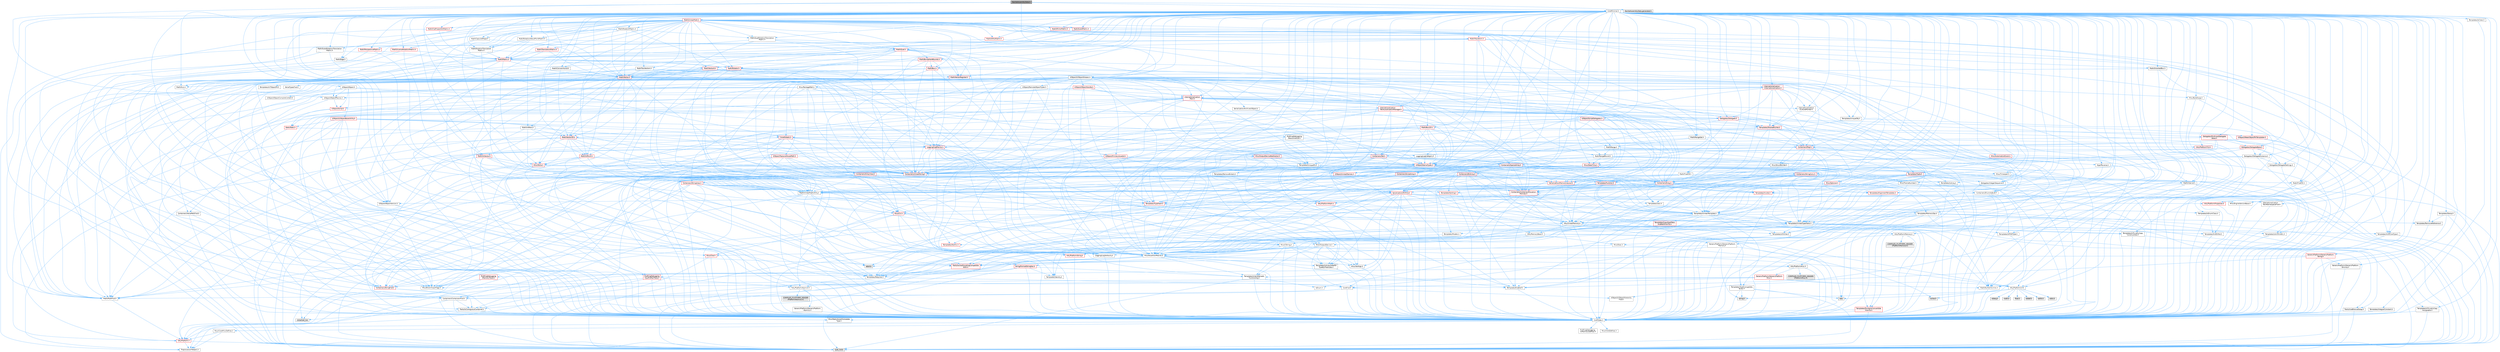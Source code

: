 digraph "NaniteAssemblyData.h"
{
 // INTERACTIVE_SVG=YES
 // LATEX_PDF_SIZE
  bgcolor="transparent";
  edge [fontname=Helvetica,fontsize=10,labelfontname=Helvetica,labelfontsize=10];
  node [fontname=Helvetica,fontsize=10,shape=box,height=0.2,width=0.4];
  Node1 [id="Node000001",label="NaniteAssemblyData.h",height=0.2,width=0.4,color="gray40", fillcolor="grey60", style="filled", fontcolor="black",tooltip=" "];
  Node1 -> Node2 [id="edge1_Node000001_Node000002",color="steelblue1",style="solid",tooltip=" "];
  Node2 [id="Node000002",label="CoreMinimal.h",height=0.2,width=0.4,color="grey40", fillcolor="white", style="filled",URL="$d7/d67/CoreMinimal_8h.html",tooltip=" "];
  Node2 -> Node3 [id="edge2_Node000002_Node000003",color="steelblue1",style="solid",tooltip=" "];
  Node3 [id="Node000003",label="CoreTypes.h",height=0.2,width=0.4,color="grey40", fillcolor="white", style="filled",URL="$dc/dec/CoreTypes_8h.html",tooltip=" "];
  Node3 -> Node4 [id="edge3_Node000003_Node000004",color="steelblue1",style="solid",tooltip=" "];
  Node4 [id="Node000004",label="HAL/Platform.h",height=0.2,width=0.4,color="red", fillcolor="#FFF0F0", style="filled",URL="$d9/dd0/Platform_8h.html",tooltip=" "];
  Node4 -> Node7 [id="edge4_Node000004_Node000007",color="steelblue1",style="solid",tooltip=" "];
  Node7 [id="Node000007",label="type_traits",height=0.2,width=0.4,color="grey60", fillcolor="#E0E0E0", style="filled",tooltip=" "];
  Node4 -> Node8 [id="edge5_Node000004_Node000008",color="steelblue1",style="solid",tooltip=" "];
  Node8 [id="Node000008",label="PreprocessorHelpers.h",height=0.2,width=0.4,color="grey40", fillcolor="white", style="filled",URL="$db/ddb/PreprocessorHelpers_8h.html",tooltip=" "];
  Node3 -> Node14 [id="edge6_Node000003_Node000014",color="steelblue1",style="solid",tooltip=" "];
  Node14 [id="Node000014",label="ProfilingDebugging\l/UMemoryDefines.h",height=0.2,width=0.4,color="grey40", fillcolor="white", style="filled",URL="$d2/da2/UMemoryDefines_8h.html",tooltip=" "];
  Node3 -> Node15 [id="edge7_Node000003_Node000015",color="steelblue1",style="solid",tooltip=" "];
  Node15 [id="Node000015",label="Misc/CoreMiscDefines.h",height=0.2,width=0.4,color="grey40", fillcolor="white", style="filled",URL="$da/d38/CoreMiscDefines_8h.html",tooltip=" "];
  Node15 -> Node4 [id="edge8_Node000015_Node000004",color="steelblue1",style="solid",tooltip=" "];
  Node15 -> Node8 [id="edge9_Node000015_Node000008",color="steelblue1",style="solid",tooltip=" "];
  Node3 -> Node16 [id="edge10_Node000003_Node000016",color="steelblue1",style="solid",tooltip=" "];
  Node16 [id="Node000016",label="Misc/CoreDefines.h",height=0.2,width=0.4,color="grey40", fillcolor="white", style="filled",URL="$d3/dd2/CoreDefines_8h.html",tooltip=" "];
  Node2 -> Node17 [id="edge11_Node000002_Node000017",color="steelblue1",style="solid",tooltip=" "];
  Node17 [id="Node000017",label="CoreFwd.h",height=0.2,width=0.4,color="grey40", fillcolor="white", style="filled",URL="$d1/d1e/CoreFwd_8h.html",tooltip=" "];
  Node17 -> Node3 [id="edge12_Node000017_Node000003",color="steelblue1",style="solid",tooltip=" "];
  Node17 -> Node18 [id="edge13_Node000017_Node000018",color="steelblue1",style="solid",tooltip=" "];
  Node18 [id="Node000018",label="Containers/ContainersFwd.h",height=0.2,width=0.4,color="grey40", fillcolor="white", style="filled",URL="$d4/d0a/ContainersFwd_8h.html",tooltip=" "];
  Node18 -> Node4 [id="edge14_Node000018_Node000004",color="steelblue1",style="solid",tooltip=" "];
  Node18 -> Node3 [id="edge15_Node000018_Node000003",color="steelblue1",style="solid",tooltip=" "];
  Node18 -> Node19 [id="edge16_Node000018_Node000019",color="steelblue1",style="solid",tooltip=" "];
  Node19 [id="Node000019",label="Traits/IsContiguousContainer.h",height=0.2,width=0.4,color="grey40", fillcolor="white", style="filled",URL="$d5/d3c/IsContiguousContainer_8h.html",tooltip=" "];
  Node19 -> Node3 [id="edge17_Node000019_Node000003",color="steelblue1",style="solid",tooltip=" "];
  Node19 -> Node20 [id="edge18_Node000019_Node000020",color="steelblue1",style="solid",tooltip=" "];
  Node20 [id="Node000020",label="Misc/StaticAssertComplete\lType.h",height=0.2,width=0.4,color="grey40", fillcolor="white", style="filled",URL="$d5/d4e/StaticAssertCompleteType_8h.html",tooltip=" "];
  Node19 -> Node21 [id="edge19_Node000019_Node000021",color="steelblue1",style="solid",tooltip=" "];
  Node21 [id="Node000021",label="initializer_list",height=0.2,width=0.4,color="grey60", fillcolor="#E0E0E0", style="filled",tooltip=" "];
  Node17 -> Node22 [id="edge20_Node000017_Node000022",color="steelblue1",style="solid",tooltip=" "];
  Node22 [id="Node000022",label="Math/MathFwd.h",height=0.2,width=0.4,color="grey40", fillcolor="white", style="filled",URL="$d2/d10/MathFwd_8h.html",tooltip=" "];
  Node22 -> Node4 [id="edge21_Node000022_Node000004",color="steelblue1",style="solid",tooltip=" "];
  Node17 -> Node23 [id="edge22_Node000017_Node000023",color="steelblue1",style="solid",tooltip=" "];
  Node23 [id="Node000023",label="UObject/UObjectHierarchy\lFwd.h",height=0.2,width=0.4,color="grey40", fillcolor="white", style="filled",URL="$d3/d13/UObjectHierarchyFwd_8h.html",tooltip=" "];
  Node2 -> Node23 [id="edge23_Node000002_Node000023",color="steelblue1",style="solid",tooltip=" "];
  Node2 -> Node18 [id="edge24_Node000002_Node000018",color="steelblue1",style="solid",tooltip=" "];
  Node2 -> Node24 [id="edge25_Node000002_Node000024",color="steelblue1",style="solid",tooltip=" "];
  Node24 [id="Node000024",label="Misc/VarArgs.h",height=0.2,width=0.4,color="grey40", fillcolor="white", style="filled",URL="$d5/d6f/VarArgs_8h.html",tooltip=" "];
  Node24 -> Node3 [id="edge26_Node000024_Node000003",color="steelblue1",style="solid",tooltip=" "];
  Node2 -> Node25 [id="edge27_Node000002_Node000025",color="steelblue1",style="solid",tooltip=" "];
  Node25 [id="Node000025",label="Logging/LogVerbosity.h",height=0.2,width=0.4,color="grey40", fillcolor="white", style="filled",URL="$d2/d8f/LogVerbosity_8h.html",tooltip=" "];
  Node25 -> Node3 [id="edge28_Node000025_Node000003",color="steelblue1",style="solid",tooltip=" "];
  Node2 -> Node26 [id="edge29_Node000002_Node000026",color="steelblue1",style="solid",tooltip=" "];
  Node26 [id="Node000026",label="Misc/OutputDevice.h",height=0.2,width=0.4,color="grey40", fillcolor="white", style="filled",URL="$d7/d32/OutputDevice_8h.html",tooltip=" "];
  Node26 -> Node17 [id="edge30_Node000026_Node000017",color="steelblue1",style="solid",tooltip=" "];
  Node26 -> Node3 [id="edge31_Node000026_Node000003",color="steelblue1",style="solid",tooltip=" "];
  Node26 -> Node25 [id="edge32_Node000026_Node000025",color="steelblue1",style="solid",tooltip=" "];
  Node26 -> Node24 [id="edge33_Node000026_Node000024",color="steelblue1",style="solid",tooltip=" "];
  Node26 -> Node27 [id="edge34_Node000026_Node000027",color="steelblue1",style="solid",tooltip=" "];
  Node27 [id="Node000027",label="Templates/IsArrayOrRefOf\lTypeByPredicate.h",height=0.2,width=0.4,color="grey40", fillcolor="white", style="filled",URL="$d6/da1/IsArrayOrRefOfTypeByPredicate_8h.html",tooltip=" "];
  Node27 -> Node3 [id="edge35_Node000027_Node000003",color="steelblue1",style="solid",tooltip=" "];
  Node26 -> Node28 [id="edge36_Node000026_Node000028",color="steelblue1",style="solid",tooltip=" "];
  Node28 [id="Node000028",label="Templates/IsValidVariadic\lFunctionArg.h",height=0.2,width=0.4,color="grey40", fillcolor="white", style="filled",URL="$d0/dc8/IsValidVariadicFunctionArg_8h.html",tooltip=" "];
  Node28 -> Node3 [id="edge37_Node000028_Node000003",color="steelblue1",style="solid",tooltip=" "];
  Node28 -> Node29 [id="edge38_Node000028_Node000029",color="steelblue1",style="solid",tooltip=" "];
  Node29 [id="Node000029",label="IsEnum.h",height=0.2,width=0.4,color="grey40", fillcolor="white", style="filled",URL="$d4/de5/IsEnum_8h.html",tooltip=" "];
  Node28 -> Node7 [id="edge39_Node000028_Node000007",color="steelblue1",style="solid",tooltip=" "];
  Node26 -> Node30 [id="edge40_Node000026_Node000030",color="steelblue1",style="solid",tooltip=" "];
  Node30 [id="Node000030",label="Traits/IsCharEncodingCompatible\lWith.h",height=0.2,width=0.4,color="red", fillcolor="#FFF0F0", style="filled",URL="$df/dd1/IsCharEncodingCompatibleWith_8h.html",tooltip=" "];
  Node30 -> Node7 [id="edge41_Node000030_Node000007",color="steelblue1",style="solid",tooltip=" "];
  Node2 -> Node32 [id="edge42_Node000002_Node000032",color="steelblue1",style="solid",tooltip=" "];
  Node32 [id="Node000032",label="HAL/PlatformCrt.h",height=0.2,width=0.4,color="grey40", fillcolor="white", style="filled",URL="$d8/d75/PlatformCrt_8h.html",tooltip=" "];
  Node32 -> Node33 [id="edge43_Node000032_Node000033",color="steelblue1",style="solid",tooltip=" "];
  Node33 [id="Node000033",label="new",height=0.2,width=0.4,color="grey60", fillcolor="#E0E0E0", style="filled",tooltip=" "];
  Node32 -> Node34 [id="edge44_Node000032_Node000034",color="steelblue1",style="solid",tooltip=" "];
  Node34 [id="Node000034",label="wchar.h",height=0.2,width=0.4,color="grey60", fillcolor="#E0E0E0", style="filled",tooltip=" "];
  Node32 -> Node35 [id="edge45_Node000032_Node000035",color="steelblue1",style="solid",tooltip=" "];
  Node35 [id="Node000035",label="stddef.h",height=0.2,width=0.4,color="grey60", fillcolor="#E0E0E0", style="filled",tooltip=" "];
  Node32 -> Node36 [id="edge46_Node000032_Node000036",color="steelblue1",style="solid",tooltip=" "];
  Node36 [id="Node000036",label="stdlib.h",height=0.2,width=0.4,color="grey60", fillcolor="#E0E0E0", style="filled",tooltip=" "];
  Node32 -> Node37 [id="edge47_Node000032_Node000037",color="steelblue1",style="solid",tooltip=" "];
  Node37 [id="Node000037",label="stdio.h",height=0.2,width=0.4,color="grey60", fillcolor="#E0E0E0", style="filled",tooltip=" "];
  Node32 -> Node38 [id="edge48_Node000032_Node000038",color="steelblue1",style="solid",tooltip=" "];
  Node38 [id="Node000038",label="stdarg.h",height=0.2,width=0.4,color="grey60", fillcolor="#E0E0E0", style="filled",tooltip=" "];
  Node32 -> Node39 [id="edge49_Node000032_Node000039",color="steelblue1",style="solid",tooltip=" "];
  Node39 [id="Node000039",label="math.h",height=0.2,width=0.4,color="grey60", fillcolor="#E0E0E0", style="filled",tooltip=" "];
  Node32 -> Node40 [id="edge50_Node000032_Node000040",color="steelblue1",style="solid",tooltip=" "];
  Node40 [id="Node000040",label="float.h",height=0.2,width=0.4,color="grey60", fillcolor="#E0E0E0", style="filled",tooltip=" "];
  Node32 -> Node41 [id="edge51_Node000032_Node000041",color="steelblue1",style="solid",tooltip=" "];
  Node41 [id="Node000041",label="string.h",height=0.2,width=0.4,color="grey60", fillcolor="#E0E0E0", style="filled",tooltip=" "];
  Node2 -> Node42 [id="edge52_Node000002_Node000042",color="steelblue1",style="solid",tooltip=" "];
  Node42 [id="Node000042",label="HAL/PlatformMisc.h",height=0.2,width=0.4,color="grey40", fillcolor="white", style="filled",URL="$d0/df5/PlatformMisc_8h.html",tooltip=" "];
  Node42 -> Node3 [id="edge53_Node000042_Node000003",color="steelblue1",style="solid",tooltip=" "];
  Node42 -> Node43 [id="edge54_Node000042_Node000043",color="steelblue1",style="solid",tooltip=" "];
  Node43 [id="Node000043",label="GenericPlatform/GenericPlatform\lMisc.h",height=0.2,width=0.4,color="red", fillcolor="#FFF0F0", style="filled",URL="$db/d9a/GenericPlatformMisc_8h.html",tooltip=" "];
  Node43 -> Node44 [id="edge55_Node000043_Node000044",color="steelblue1",style="solid",tooltip=" "];
  Node44 [id="Node000044",label="Containers/StringFwd.h",height=0.2,width=0.4,color="red", fillcolor="#FFF0F0", style="filled",URL="$df/d37/StringFwd_8h.html",tooltip=" "];
  Node44 -> Node3 [id="edge56_Node000044_Node000003",color="steelblue1",style="solid",tooltip=" "];
  Node44 -> Node19 [id="edge57_Node000044_Node000019",color="steelblue1",style="solid",tooltip=" "];
  Node43 -> Node17 [id="edge58_Node000043_Node000017",color="steelblue1",style="solid",tooltip=" "];
  Node43 -> Node3 [id="edge59_Node000043_Node000003",color="steelblue1",style="solid",tooltip=" "];
  Node43 -> Node32 [id="edge60_Node000043_Node000032",color="steelblue1",style="solid",tooltip=" "];
  Node43 -> Node47 [id="edge61_Node000043_Node000047",color="steelblue1",style="solid",tooltip=" "];
  Node47 [id="Node000047",label="Math/NumericLimits.h",height=0.2,width=0.4,color="grey40", fillcolor="white", style="filled",URL="$df/d1b/NumericLimits_8h.html",tooltip=" "];
  Node47 -> Node3 [id="edge62_Node000047_Node000003",color="steelblue1",style="solid",tooltip=" "];
  Node43 -> Node49 [id="edge63_Node000043_Node000049",color="steelblue1",style="solid",tooltip=" "];
  Node49 [id="Node000049",label="Misc/EnumClassFlags.h",height=0.2,width=0.4,color="grey40", fillcolor="white", style="filled",URL="$d8/de7/EnumClassFlags_8h.html",tooltip=" "];
  Node42 -> Node52 [id="edge64_Node000042_Node000052",color="steelblue1",style="solid",tooltip=" "];
  Node52 [id="Node000052",label="COMPILED_PLATFORM_HEADER\l(PlatformMisc.h)",height=0.2,width=0.4,color="grey60", fillcolor="#E0E0E0", style="filled",tooltip=" "];
  Node42 -> Node53 [id="edge65_Node000042_Node000053",color="steelblue1",style="solid",tooltip=" "];
  Node53 [id="Node000053",label="ProfilingDebugging\l/CpuProfilerTrace.h",height=0.2,width=0.4,color="red", fillcolor="#FFF0F0", style="filled",URL="$da/dcb/CpuProfilerTrace_8h.html",tooltip=" "];
  Node53 -> Node3 [id="edge66_Node000053_Node000003",color="steelblue1",style="solid",tooltip=" "];
  Node53 -> Node18 [id="edge67_Node000053_Node000018",color="steelblue1",style="solid",tooltip=" "];
  Node53 -> Node54 [id="edge68_Node000053_Node000054",color="steelblue1",style="solid",tooltip=" "];
  Node54 [id="Node000054",label="HAL/PlatformAtomics.h",height=0.2,width=0.4,color="grey40", fillcolor="white", style="filled",URL="$d3/d36/PlatformAtomics_8h.html",tooltip=" "];
  Node54 -> Node3 [id="edge69_Node000054_Node000003",color="steelblue1",style="solid",tooltip=" "];
  Node54 -> Node55 [id="edge70_Node000054_Node000055",color="steelblue1",style="solid",tooltip=" "];
  Node55 [id="Node000055",label="GenericPlatform/GenericPlatform\lAtomics.h",height=0.2,width=0.4,color="grey40", fillcolor="white", style="filled",URL="$da/d72/GenericPlatformAtomics_8h.html",tooltip=" "];
  Node55 -> Node3 [id="edge71_Node000055_Node000003",color="steelblue1",style="solid",tooltip=" "];
  Node54 -> Node56 [id="edge72_Node000054_Node000056",color="steelblue1",style="solid",tooltip=" "];
  Node56 [id="Node000056",label="COMPILED_PLATFORM_HEADER\l(PlatformAtomics.h)",height=0.2,width=0.4,color="grey60", fillcolor="#E0E0E0", style="filled",tooltip=" "];
  Node53 -> Node8 [id="edge73_Node000053_Node000008",color="steelblue1",style="solid",tooltip=" "];
  Node2 -> Node61 [id="edge74_Node000002_Node000061",color="steelblue1",style="solid",tooltip=" "];
  Node61 [id="Node000061",label="Misc/AssertionMacros.h",height=0.2,width=0.4,color="grey40", fillcolor="white", style="filled",URL="$d0/dfa/AssertionMacros_8h.html",tooltip=" "];
  Node61 -> Node3 [id="edge75_Node000061_Node000003",color="steelblue1",style="solid",tooltip=" "];
  Node61 -> Node4 [id="edge76_Node000061_Node000004",color="steelblue1",style="solid",tooltip=" "];
  Node61 -> Node42 [id="edge77_Node000061_Node000042",color="steelblue1",style="solid",tooltip=" "];
  Node61 -> Node8 [id="edge78_Node000061_Node000008",color="steelblue1",style="solid",tooltip=" "];
  Node61 -> Node62 [id="edge79_Node000061_Node000062",color="steelblue1",style="solid",tooltip=" "];
  Node62 [id="Node000062",label="Templates/EnableIf.h",height=0.2,width=0.4,color="grey40", fillcolor="white", style="filled",URL="$d7/d60/EnableIf_8h.html",tooltip=" "];
  Node62 -> Node3 [id="edge80_Node000062_Node000003",color="steelblue1",style="solid",tooltip=" "];
  Node61 -> Node27 [id="edge81_Node000061_Node000027",color="steelblue1",style="solid",tooltip=" "];
  Node61 -> Node28 [id="edge82_Node000061_Node000028",color="steelblue1",style="solid",tooltip=" "];
  Node61 -> Node30 [id="edge83_Node000061_Node000030",color="steelblue1",style="solid",tooltip=" "];
  Node61 -> Node24 [id="edge84_Node000061_Node000024",color="steelblue1",style="solid",tooltip=" "];
  Node61 -> Node63 [id="edge85_Node000061_Node000063",color="steelblue1",style="solid",tooltip=" "];
  Node63 [id="Node000063",label="String/FormatStringSan.h",height=0.2,width=0.4,color="red", fillcolor="#FFF0F0", style="filled",URL="$d3/d8b/FormatStringSan_8h.html",tooltip=" "];
  Node63 -> Node7 [id="edge86_Node000063_Node000007",color="steelblue1",style="solid",tooltip=" "];
  Node63 -> Node3 [id="edge87_Node000063_Node000003",color="steelblue1",style="solid",tooltip=" "];
  Node63 -> Node64 [id="edge88_Node000063_Node000064",color="steelblue1",style="solid",tooltip=" "];
  Node64 [id="Node000064",label="Templates/Requires.h",height=0.2,width=0.4,color="grey40", fillcolor="white", style="filled",URL="$dc/d96/Requires_8h.html",tooltip=" "];
  Node64 -> Node62 [id="edge89_Node000064_Node000062",color="steelblue1",style="solid",tooltip=" "];
  Node64 -> Node7 [id="edge90_Node000064_Node000007",color="steelblue1",style="solid",tooltip=" "];
  Node63 -> Node65 [id="edge91_Node000063_Node000065",color="steelblue1",style="solid",tooltip=" "];
  Node65 [id="Node000065",label="Templates/Identity.h",height=0.2,width=0.4,color="grey40", fillcolor="white", style="filled",URL="$d0/dd5/Identity_8h.html",tooltip=" "];
  Node63 -> Node28 [id="edge92_Node000063_Node000028",color="steelblue1",style="solid",tooltip=" "];
  Node63 -> Node18 [id="edge93_Node000063_Node000018",color="steelblue1",style="solid",tooltip=" "];
  Node61 -> Node69 [id="edge94_Node000061_Node000069",color="steelblue1",style="solid",tooltip=" "];
  Node69 [id="Node000069",label="atomic",height=0.2,width=0.4,color="grey60", fillcolor="#E0E0E0", style="filled",tooltip=" "];
  Node2 -> Node70 [id="edge95_Node000002_Node000070",color="steelblue1",style="solid",tooltip=" "];
  Node70 [id="Node000070",label="Templates/IsPointer.h",height=0.2,width=0.4,color="grey40", fillcolor="white", style="filled",URL="$d7/d05/IsPointer_8h.html",tooltip=" "];
  Node70 -> Node3 [id="edge96_Node000070_Node000003",color="steelblue1",style="solid",tooltip=" "];
  Node2 -> Node71 [id="edge97_Node000002_Node000071",color="steelblue1",style="solid",tooltip=" "];
  Node71 [id="Node000071",label="HAL/PlatformMemory.h",height=0.2,width=0.4,color="grey40", fillcolor="white", style="filled",URL="$de/d68/PlatformMemory_8h.html",tooltip=" "];
  Node71 -> Node3 [id="edge98_Node000071_Node000003",color="steelblue1",style="solid",tooltip=" "];
  Node71 -> Node72 [id="edge99_Node000071_Node000072",color="steelblue1",style="solid",tooltip=" "];
  Node72 [id="Node000072",label="GenericPlatform/GenericPlatform\lMemory.h",height=0.2,width=0.4,color="grey40", fillcolor="white", style="filled",URL="$dd/d22/GenericPlatformMemory_8h.html",tooltip=" "];
  Node72 -> Node17 [id="edge100_Node000072_Node000017",color="steelblue1",style="solid",tooltip=" "];
  Node72 -> Node3 [id="edge101_Node000072_Node000003",color="steelblue1",style="solid",tooltip=" "];
  Node72 -> Node73 [id="edge102_Node000072_Node000073",color="steelblue1",style="solid",tooltip=" "];
  Node73 [id="Node000073",label="HAL/PlatformString.h",height=0.2,width=0.4,color="red", fillcolor="#FFF0F0", style="filled",URL="$db/db5/PlatformString_8h.html",tooltip=" "];
  Node73 -> Node3 [id="edge103_Node000073_Node000003",color="steelblue1",style="solid",tooltip=" "];
  Node72 -> Node41 [id="edge104_Node000072_Node000041",color="steelblue1",style="solid",tooltip=" "];
  Node72 -> Node34 [id="edge105_Node000072_Node000034",color="steelblue1",style="solid",tooltip=" "];
  Node71 -> Node75 [id="edge106_Node000071_Node000075",color="steelblue1",style="solid",tooltip=" "];
  Node75 [id="Node000075",label="COMPILED_PLATFORM_HEADER\l(PlatformMemory.h)",height=0.2,width=0.4,color="grey60", fillcolor="#E0E0E0", style="filled",tooltip=" "];
  Node2 -> Node54 [id="edge107_Node000002_Node000054",color="steelblue1",style="solid",tooltip=" "];
  Node2 -> Node76 [id="edge108_Node000002_Node000076",color="steelblue1",style="solid",tooltip=" "];
  Node76 [id="Node000076",label="Misc/Exec.h",height=0.2,width=0.4,color="grey40", fillcolor="white", style="filled",URL="$de/ddb/Exec_8h.html",tooltip=" "];
  Node76 -> Node3 [id="edge109_Node000076_Node000003",color="steelblue1",style="solid",tooltip=" "];
  Node76 -> Node61 [id="edge110_Node000076_Node000061",color="steelblue1",style="solid",tooltip=" "];
  Node2 -> Node77 [id="edge111_Node000002_Node000077",color="steelblue1",style="solid",tooltip=" "];
  Node77 [id="Node000077",label="HAL/MemoryBase.h",height=0.2,width=0.4,color="grey40", fillcolor="white", style="filled",URL="$d6/d9f/MemoryBase_8h.html",tooltip=" "];
  Node77 -> Node3 [id="edge112_Node000077_Node000003",color="steelblue1",style="solid",tooltip=" "];
  Node77 -> Node54 [id="edge113_Node000077_Node000054",color="steelblue1",style="solid",tooltip=" "];
  Node77 -> Node32 [id="edge114_Node000077_Node000032",color="steelblue1",style="solid",tooltip=" "];
  Node77 -> Node76 [id="edge115_Node000077_Node000076",color="steelblue1",style="solid",tooltip=" "];
  Node77 -> Node26 [id="edge116_Node000077_Node000026",color="steelblue1",style="solid",tooltip=" "];
  Node77 -> Node78 [id="edge117_Node000077_Node000078",color="steelblue1",style="solid",tooltip=" "];
  Node78 [id="Node000078",label="Templates/Atomic.h",height=0.2,width=0.4,color="red", fillcolor="#FFF0F0", style="filled",URL="$d3/d91/Atomic_8h.html",tooltip=" "];
  Node78 -> Node69 [id="edge118_Node000078_Node000069",color="steelblue1",style="solid",tooltip=" "];
  Node2 -> Node87 [id="edge119_Node000002_Node000087",color="steelblue1",style="solid",tooltip=" "];
  Node87 [id="Node000087",label="HAL/UnrealMemory.h",height=0.2,width=0.4,color="grey40", fillcolor="white", style="filled",URL="$d9/d96/UnrealMemory_8h.html",tooltip=" "];
  Node87 -> Node3 [id="edge120_Node000087_Node000003",color="steelblue1",style="solid",tooltip=" "];
  Node87 -> Node72 [id="edge121_Node000087_Node000072",color="steelblue1",style="solid",tooltip=" "];
  Node87 -> Node77 [id="edge122_Node000087_Node000077",color="steelblue1",style="solid",tooltip=" "];
  Node87 -> Node71 [id="edge123_Node000087_Node000071",color="steelblue1",style="solid",tooltip=" "];
  Node87 -> Node88 [id="edge124_Node000087_Node000088",color="steelblue1",style="solid",tooltip=" "];
  Node88 [id="Node000088",label="ProfilingDebugging\l/MemoryTrace.h",height=0.2,width=0.4,color="red", fillcolor="#FFF0F0", style="filled",URL="$da/dd7/MemoryTrace_8h.html",tooltip=" "];
  Node88 -> Node4 [id="edge125_Node000088_Node000004",color="steelblue1",style="solid",tooltip=" "];
  Node88 -> Node49 [id="edge126_Node000088_Node000049",color="steelblue1",style="solid",tooltip=" "];
  Node87 -> Node70 [id="edge127_Node000087_Node000070",color="steelblue1",style="solid",tooltip=" "];
  Node2 -> Node89 [id="edge128_Node000002_Node000089",color="steelblue1",style="solid",tooltip=" "];
  Node89 [id="Node000089",label="Templates/IsArithmetic.h",height=0.2,width=0.4,color="grey40", fillcolor="white", style="filled",URL="$d2/d5d/IsArithmetic_8h.html",tooltip=" "];
  Node89 -> Node3 [id="edge129_Node000089_Node000003",color="steelblue1",style="solid",tooltip=" "];
  Node2 -> Node83 [id="edge130_Node000002_Node000083",color="steelblue1",style="solid",tooltip=" "];
  Node83 [id="Node000083",label="Templates/AndOrNot.h",height=0.2,width=0.4,color="grey40", fillcolor="white", style="filled",URL="$db/d0a/AndOrNot_8h.html",tooltip=" "];
  Node83 -> Node3 [id="edge131_Node000083_Node000003",color="steelblue1",style="solid",tooltip=" "];
  Node2 -> Node90 [id="edge132_Node000002_Node000090",color="steelblue1",style="solid",tooltip=" "];
  Node90 [id="Node000090",label="Templates/IsPODType.h",height=0.2,width=0.4,color="grey40", fillcolor="white", style="filled",URL="$d7/db1/IsPODType_8h.html",tooltip=" "];
  Node90 -> Node3 [id="edge133_Node000090_Node000003",color="steelblue1",style="solid",tooltip=" "];
  Node2 -> Node91 [id="edge134_Node000002_Node000091",color="steelblue1",style="solid",tooltip=" "];
  Node91 [id="Node000091",label="Templates/IsUECoreType.h",height=0.2,width=0.4,color="grey40", fillcolor="white", style="filled",URL="$d1/db8/IsUECoreType_8h.html",tooltip=" "];
  Node91 -> Node3 [id="edge135_Node000091_Node000003",color="steelblue1",style="solid",tooltip=" "];
  Node91 -> Node7 [id="edge136_Node000091_Node000007",color="steelblue1",style="solid",tooltip=" "];
  Node2 -> Node84 [id="edge137_Node000002_Node000084",color="steelblue1",style="solid",tooltip=" "];
  Node84 [id="Node000084",label="Templates/IsTriviallyCopy\lConstructible.h",height=0.2,width=0.4,color="grey40", fillcolor="white", style="filled",URL="$d3/d78/IsTriviallyCopyConstructible_8h.html",tooltip=" "];
  Node84 -> Node3 [id="edge138_Node000084_Node000003",color="steelblue1",style="solid",tooltip=" "];
  Node84 -> Node7 [id="edge139_Node000084_Node000007",color="steelblue1",style="solid",tooltip=" "];
  Node2 -> Node92 [id="edge140_Node000002_Node000092",color="steelblue1",style="solid",tooltip=" "];
  Node92 [id="Node000092",label="Templates/UnrealTypeTraits.h",height=0.2,width=0.4,color="grey40", fillcolor="white", style="filled",URL="$d2/d2d/UnrealTypeTraits_8h.html",tooltip=" "];
  Node92 -> Node3 [id="edge141_Node000092_Node000003",color="steelblue1",style="solid",tooltip=" "];
  Node92 -> Node70 [id="edge142_Node000092_Node000070",color="steelblue1",style="solid",tooltip=" "];
  Node92 -> Node61 [id="edge143_Node000092_Node000061",color="steelblue1",style="solid",tooltip=" "];
  Node92 -> Node83 [id="edge144_Node000092_Node000083",color="steelblue1",style="solid",tooltip=" "];
  Node92 -> Node62 [id="edge145_Node000092_Node000062",color="steelblue1",style="solid",tooltip=" "];
  Node92 -> Node89 [id="edge146_Node000092_Node000089",color="steelblue1",style="solid",tooltip=" "];
  Node92 -> Node29 [id="edge147_Node000092_Node000029",color="steelblue1",style="solid",tooltip=" "];
  Node92 -> Node93 [id="edge148_Node000092_Node000093",color="steelblue1",style="solid",tooltip=" "];
  Node93 [id="Node000093",label="Templates/Models.h",height=0.2,width=0.4,color="grey40", fillcolor="white", style="filled",URL="$d3/d0c/Models_8h.html",tooltip=" "];
  Node93 -> Node65 [id="edge149_Node000093_Node000065",color="steelblue1",style="solid",tooltip=" "];
  Node92 -> Node90 [id="edge150_Node000092_Node000090",color="steelblue1",style="solid",tooltip=" "];
  Node92 -> Node91 [id="edge151_Node000092_Node000091",color="steelblue1",style="solid",tooltip=" "];
  Node92 -> Node84 [id="edge152_Node000092_Node000084",color="steelblue1",style="solid",tooltip=" "];
  Node2 -> Node62 [id="edge153_Node000002_Node000062",color="steelblue1",style="solid",tooltip=" "];
  Node2 -> Node94 [id="edge154_Node000002_Node000094",color="steelblue1",style="solid",tooltip=" "];
  Node94 [id="Node000094",label="Templates/RemoveReference.h",height=0.2,width=0.4,color="grey40", fillcolor="white", style="filled",URL="$da/dbe/RemoveReference_8h.html",tooltip=" "];
  Node94 -> Node3 [id="edge155_Node000094_Node000003",color="steelblue1",style="solid",tooltip=" "];
  Node2 -> Node95 [id="edge156_Node000002_Node000095",color="steelblue1",style="solid",tooltip=" "];
  Node95 [id="Node000095",label="Templates/IntegralConstant.h",height=0.2,width=0.4,color="grey40", fillcolor="white", style="filled",URL="$db/d1b/IntegralConstant_8h.html",tooltip=" "];
  Node95 -> Node3 [id="edge157_Node000095_Node000003",color="steelblue1",style="solid",tooltip=" "];
  Node2 -> Node96 [id="edge158_Node000002_Node000096",color="steelblue1",style="solid",tooltip=" "];
  Node96 [id="Node000096",label="Templates/IsClass.h",height=0.2,width=0.4,color="grey40", fillcolor="white", style="filled",URL="$db/dcb/IsClass_8h.html",tooltip=" "];
  Node96 -> Node3 [id="edge159_Node000096_Node000003",color="steelblue1",style="solid",tooltip=" "];
  Node2 -> Node97 [id="edge160_Node000002_Node000097",color="steelblue1",style="solid",tooltip=" "];
  Node97 [id="Node000097",label="Templates/TypeCompatible\lBytes.h",height=0.2,width=0.4,color="grey40", fillcolor="white", style="filled",URL="$df/d0a/TypeCompatibleBytes_8h.html",tooltip=" "];
  Node97 -> Node3 [id="edge161_Node000097_Node000003",color="steelblue1",style="solid",tooltip=" "];
  Node97 -> Node41 [id="edge162_Node000097_Node000041",color="steelblue1",style="solid",tooltip=" "];
  Node97 -> Node33 [id="edge163_Node000097_Node000033",color="steelblue1",style="solid",tooltip=" "];
  Node97 -> Node7 [id="edge164_Node000097_Node000007",color="steelblue1",style="solid",tooltip=" "];
  Node2 -> Node19 [id="edge165_Node000002_Node000019",color="steelblue1",style="solid",tooltip=" "];
  Node2 -> Node98 [id="edge166_Node000002_Node000098",color="steelblue1",style="solid",tooltip=" "];
  Node98 [id="Node000098",label="Templates/UnrealTemplate.h",height=0.2,width=0.4,color="grey40", fillcolor="white", style="filled",URL="$d4/d24/UnrealTemplate_8h.html",tooltip=" "];
  Node98 -> Node3 [id="edge167_Node000098_Node000003",color="steelblue1",style="solid",tooltip=" "];
  Node98 -> Node70 [id="edge168_Node000098_Node000070",color="steelblue1",style="solid",tooltip=" "];
  Node98 -> Node87 [id="edge169_Node000098_Node000087",color="steelblue1",style="solid",tooltip=" "];
  Node98 -> Node99 [id="edge170_Node000098_Node000099",color="steelblue1",style="solid",tooltip=" "];
  Node99 [id="Node000099",label="Templates/CopyQualifiers\lAndRefsFromTo.h",height=0.2,width=0.4,color="red", fillcolor="#FFF0F0", style="filled",URL="$d3/db3/CopyQualifiersAndRefsFromTo_8h.html",tooltip=" "];
  Node98 -> Node92 [id="edge171_Node000098_Node000092",color="steelblue1",style="solid",tooltip=" "];
  Node98 -> Node94 [id="edge172_Node000098_Node000094",color="steelblue1",style="solid",tooltip=" "];
  Node98 -> Node64 [id="edge173_Node000098_Node000064",color="steelblue1",style="solid",tooltip=" "];
  Node98 -> Node97 [id="edge174_Node000098_Node000097",color="steelblue1",style="solid",tooltip=" "];
  Node98 -> Node65 [id="edge175_Node000098_Node000065",color="steelblue1",style="solid",tooltip=" "];
  Node98 -> Node19 [id="edge176_Node000098_Node000019",color="steelblue1",style="solid",tooltip=" "];
  Node98 -> Node101 [id="edge177_Node000098_Node000101",color="steelblue1",style="solid",tooltip=" "];
  Node101 [id="Node000101",label="Traits/UseBitwiseSwap.h",height=0.2,width=0.4,color="grey40", fillcolor="white", style="filled",URL="$db/df3/UseBitwiseSwap_8h.html",tooltip=" "];
  Node101 -> Node3 [id="edge178_Node000101_Node000003",color="steelblue1",style="solid",tooltip=" "];
  Node101 -> Node7 [id="edge179_Node000101_Node000007",color="steelblue1",style="solid",tooltip=" "];
  Node98 -> Node7 [id="edge180_Node000098_Node000007",color="steelblue1",style="solid",tooltip=" "];
  Node2 -> Node47 [id="edge181_Node000002_Node000047",color="steelblue1",style="solid",tooltip=" "];
  Node2 -> Node102 [id="edge182_Node000002_Node000102",color="steelblue1",style="solid",tooltip=" "];
  Node102 [id="Node000102",label="HAL/PlatformMath.h",height=0.2,width=0.4,color="red", fillcolor="#FFF0F0", style="filled",URL="$dc/d53/PlatformMath_8h.html",tooltip=" "];
  Node102 -> Node3 [id="edge183_Node000102_Node000003",color="steelblue1",style="solid",tooltip=" "];
  Node2 -> Node85 [id="edge184_Node000002_Node000085",color="steelblue1",style="solid",tooltip=" "];
  Node85 [id="Node000085",label="Templates/IsTriviallyCopy\lAssignable.h",height=0.2,width=0.4,color="grey40", fillcolor="white", style="filled",URL="$d2/df2/IsTriviallyCopyAssignable_8h.html",tooltip=" "];
  Node85 -> Node3 [id="edge185_Node000085_Node000003",color="steelblue1",style="solid",tooltip=" "];
  Node85 -> Node7 [id="edge186_Node000085_Node000007",color="steelblue1",style="solid",tooltip=" "];
  Node2 -> Node110 [id="edge187_Node000002_Node000110",color="steelblue1",style="solid",tooltip=" "];
  Node110 [id="Node000110",label="Templates/MemoryOps.h",height=0.2,width=0.4,color="grey40", fillcolor="white", style="filled",URL="$db/dea/MemoryOps_8h.html",tooltip=" "];
  Node110 -> Node3 [id="edge188_Node000110_Node000003",color="steelblue1",style="solid",tooltip=" "];
  Node110 -> Node87 [id="edge189_Node000110_Node000087",color="steelblue1",style="solid",tooltip=" "];
  Node110 -> Node85 [id="edge190_Node000110_Node000085",color="steelblue1",style="solid",tooltip=" "];
  Node110 -> Node84 [id="edge191_Node000110_Node000084",color="steelblue1",style="solid",tooltip=" "];
  Node110 -> Node64 [id="edge192_Node000110_Node000064",color="steelblue1",style="solid",tooltip=" "];
  Node110 -> Node92 [id="edge193_Node000110_Node000092",color="steelblue1",style="solid",tooltip=" "];
  Node110 -> Node101 [id="edge194_Node000110_Node000101",color="steelblue1",style="solid",tooltip=" "];
  Node110 -> Node33 [id="edge195_Node000110_Node000033",color="steelblue1",style="solid",tooltip=" "];
  Node110 -> Node7 [id="edge196_Node000110_Node000007",color="steelblue1",style="solid",tooltip=" "];
  Node2 -> Node111 [id="edge197_Node000002_Node000111",color="steelblue1",style="solid",tooltip=" "];
  Node111 [id="Node000111",label="Containers/ContainerAllocation\lPolicies.h",height=0.2,width=0.4,color="red", fillcolor="#FFF0F0", style="filled",URL="$d7/dff/ContainerAllocationPolicies_8h.html",tooltip=" "];
  Node111 -> Node3 [id="edge198_Node000111_Node000003",color="steelblue1",style="solid",tooltip=" "];
  Node111 -> Node111 [id="edge199_Node000111_Node000111",color="steelblue1",style="solid",tooltip=" "];
  Node111 -> Node102 [id="edge200_Node000111_Node000102",color="steelblue1",style="solid",tooltip=" "];
  Node111 -> Node87 [id="edge201_Node000111_Node000087",color="steelblue1",style="solid",tooltip=" "];
  Node111 -> Node47 [id="edge202_Node000111_Node000047",color="steelblue1",style="solid",tooltip=" "];
  Node111 -> Node61 [id="edge203_Node000111_Node000061",color="steelblue1",style="solid",tooltip=" "];
  Node111 -> Node110 [id="edge204_Node000111_Node000110",color="steelblue1",style="solid",tooltip=" "];
  Node111 -> Node97 [id="edge205_Node000111_Node000097",color="steelblue1",style="solid",tooltip=" "];
  Node111 -> Node7 [id="edge206_Node000111_Node000007",color="steelblue1",style="solid",tooltip=" "];
  Node2 -> Node114 [id="edge207_Node000002_Node000114",color="steelblue1",style="solid",tooltip=" "];
  Node114 [id="Node000114",label="Templates/IsEnumClass.h",height=0.2,width=0.4,color="grey40", fillcolor="white", style="filled",URL="$d7/d15/IsEnumClass_8h.html",tooltip=" "];
  Node114 -> Node3 [id="edge208_Node000114_Node000003",color="steelblue1",style="solid",tooltip=" "];
  Node114 -> Node83 [id="edge209_Node000114_Node000083",color="steelblue1",style="solid",tooltip=" "];
  Node2 -> Node115 [id="edge210_Node000002_Node000115",color="steelblue1",style="solid",tooltip=" "];
  Node115 [id="Node000115",label="HAL/PlatformProperties.h",height=0.2,width=0.4,color="red", fillcolor="#FFF0F0", style="filled",URL="$d9/db0/PlatformProperties_8h.html",tooltip=" "];
  Node115 -> Node3 [id="edge211_Node000115_Node000003",color="steelblue1",style="solid",tooltip=" "];
  Node2 -> Node118 [id="edge212_Node000002_Node000118",color="steelblue1",style="solid",tooltip=" "];
  Node118 [id="Node000118",label="Misc/EngineVersionBase.h",height=0.2,width=0.4,color="grey40", fillcolor="white", style="filled",URL="$d5/d2b/EngineVersionBase_8h.html",tooltip=" "];
  Node118 -> Node3 [id="edge213_Node000118_Node000003",color="steelblue1",style="solid",tooltip=" "];
  Node2 -> Node119 [id="edge214_Node000002_Node000119",color="steelblue1",style="solid",tooltip=" "];
  Node119 [id="Node000119",label="Internationalization\l/TextNamespaceFwd.h",height=0.2,width=0.4,color="grey40", fillcolor="white", style="filled",URL="$d8/d97/TextNamespaceFwd_8h.html",tooltip=" "];
  Node119 -> Node3 [id="edge215_Node000119_Node000003",color="steelblue1",style="solid",tooltip=" "];
  Node2 -> Node120 [id="edge216_Node000002_Node000120",color="steelblue1",style="solid",tooltip=" "];
  Node120 [id="Node000120",label="Serialization/Archive.h",height=0.2,width=0.4,color="red", fillcolor="#FFF0F0", style="filled",URL="$d7/d3b/Archive_8h.html",tooltip=" "];
  Node120 -> Node17 [id="edge217_Node000120_Node000017",color="steelblue1",style="solid",tooltip=" "];
  Node120 -> Node3 [id="edge218_Node000120_Node000003",color="steelblue1",style="solid",tooltip=" "];
  Node120 -> Node115 [id="edge219_Node000120_Node000115",color="steelblue1",style="solid",tooltip=" "];
  Node120 -> Node119 [id="edge220_Node000120_Node000119",color="steelblue1",style="solid",tooltip=" "];
  Node120 -> Node22 [id="edge221_Node000120_Node000022",color="steelblue1",style="solid",tooltip=" "];
  Node120 -> Node61 [id="edge222_Node000120_Node000061",color="steelblue1",style="solid",tooltip=" "];
  Node120 -> Node118 [id="edge223_Node000120_Node000118",color="steelblue1",style="solid",tooltip=" "];
  Node120 -> Node24 [id="edge224_Node000120_Node000024",color="steelblue1",style="solid",tooltip=" "];
  Node120 -> Node62 [id="edge225_Node000120_Node000062",color="steelblue1",style="solid",tooltip=" "];
  Node120 -> Node27 [id="edge226_Node000120_Node000027",color="steelblue1",style="solid",tooltip=" "];
  Node120 -> Node114 [id="edge227_Node000120_Node000114",color="steelblue1",style="solid",tooltip=" "];
  Node120 -> Node28 [id="edge228_Node000120_Node000028",color="steelblue1",style="solid",tooltip=" "];
  Node120 -> Node98 [id="edge229_Node000120_Node000098",color="steelblue1",style="solid",tooltip=" "];
  Node120 -> Node30 [id="edge230_Node000120_Node000030",color="steelblue1",style="solid",tooltip=" "];
  Node120 -> Node123 [id="edge231_Node000120_Node000123",color="steelblue1",style="solid",tooltip=" "];
  Node123 [id="Node000123",label="UObject/ObjectVersion.h",height=0.2,width=0.4,color="grey40", fillcolor="white", style="filled",URL="$da/d63/ObjectVersion_8h.html",tooltip=" "];
  Node123 -> Node3 [id="edge232_Node000123_Node000003",color="steelblue1",style="solid",tooltip=" "];
  Node2 -> Node124 [id="edge233_Node000002_Node000124",color="steelblue1",style="solid",tooltip=" "];
  Node124 [id="Node000124",label="Templates/Less.h",height=0.2,width=0.4,color="grey40", fillcolor="white", style="filled",URL="$de/dc8/Less_8h.html",tooltip=" "];
  Node124 -> Node3 [id="edge234_Node000124_Node000003",color="steelblue1",style="solid",tooltip=" "];
  Node124 -> Node98 [id="edge235_Node000124_Node000098",color="steelblue1",style="solid",tooltip=" "];
  Node2 -> Node125 [id="edge236_Node000002_Node000125",color="steelblue1",style="solid",tooltip=" "];
  Node125 [id="Node000125",label="Templates/Sorting.h",height=0.2,width=0.4,color="red", fillcolor="#FFF0F0", style="filled",URL="$d3/d9e/Sorting_8h.html",tooltip=" "];
  Node125 -> Node3 [id="edge237_Node000125_Node000003",color="steelblue1",style="solid",tooltip=" "];
  Node125 -> Node102 [id="edge238_Node000125_Node000102",color="steelblue1",style="solid",tooltip=" "];
  Node125 -> Node124 [id="edge239_Node000125_Node000124",color="steelblue1",style="solid",tooltip=" "];
  Node2 -> Node136 [id="edge240_Node000002_Node000136",color="steelblue1",style="solid",tooltip=" "];
  Node136 [id="Node000136",label="Misc/Char.h",height=0.2,width=0.4,color="red", fillcolor="#FFF0F0", style="filled",URL="$d0/d58/Char_8h.html",tooltip=" "];
  Node136 -> Node3 [id="edge241_Node000136_Node000003",color="steelblue1",style="solid",tooltip=" "];
  Node136 -> Node7 [id="edge242_Node000136_Node000007",color="steelblue1",style="solid",tooltip=" "];
  Node2 -> Node139 [id="edge243_Node000002_Node000139",color="steelblue1",style="solid",tooltip=" "];
  Node139 [id="Node000139",label="GenericPlatform/GenericPlatform\lStricmp.h",height=0.2,width=0.4,color="grey40", fillcolor="white", style="filled",URL="$d2/d86/GenericPlatformStricmp_8h.html",tooltip=" "];
  Node139 -> Node3 [id="edge244_Node000139_Node000003",color="steelblue1",style="solid",tooltip=" "];
  Node2 -> Node140 [id="edge245_Node000002_Node000140",color="steelblue1",style="solid",tooltip=" "];
  Node140 [id="Node000140",label="GenericPlatform/GenericPlatform\lString.h",height=0.2,width=0.4,color="red", fillcolor="#FFF0F0", style="filled",URL="$dd/d20/GenericPlatformString_8h.html",tooltip=" "];
  Node140 -> Node3 [id="edge246_Node000140_Node000003",color="steelblue1",style="solid",tooltip=" "];
  Node140 -> Node139 [id="edge247_Node000140_Node000139",color="steelblue1",style="solid",tooltip=" "];
  Node140 -> Node62 [id="edge248_Node000140_Node000062",color="steelblue1",style="solid",tooltip=" "];
  Node140 -> Node30 [id="edge249_Node000140_Node000030",color="steelblue1",style="solid",tooltip=" "];
  Node140 -> Node7 [id="edge250_Node000140_Node000007",color="steelblue1",style="solid",tooltip=" "];
  Node2 -> Node73 [id="edge251_Node000002_Node000073",color="steelblue1",style="solid",tooltip=" "];
  Node2 -> Node143 [id="edge252_Node000002_Node000143",color="steelblue1",style="solid",tooltip=" "];
  Node143 [id="Node000143",label="Misc/CString.h",height=0.2,width=0.4,color="grey40", fillcolor="white", style="filled",URL="$d2/d49/CString_8h.html",tooltip=" "];
  Node143 -> Node3 [id="edge253_Node000143_Node000003",color="steelblue1",style="solid",tooltip=" "];
  Node143 -> Node32 [id="edge254_Node000143_Node000032",color="steelblue1",style="solid",tooltip=" "];
  Node143 -> Node73 [id="edge255_Node000143_Node000073",color="steelblue1",style="solid",tooltip=" "];
  Node143 -> Node61 [id="edge256_Node000143_Node000061",color="steelblue1",style="solid",tooltip=" "];
  Node143 -> Node136 [id="edge257_Node000143_Node000136",color="steelblue1",style="solid",tooltip=" "];
  Node143 -> Node24 [id="edge258_Node000143_Node000024",color="steelblue1",style="solid",tooltip=" "];
  Node143 -> Node27 [id="edge259_Node000143_Node000027",color="steelblue1",style="solid",tooltip=" "];
  Node143 -> Node28 [id="edge260_Node000143_Node000028",color="steelblue1",style="solid",tooltip=" "];
  Node143 -> Node30 [id="edge261_Node000143_Node000030",color="steelblue1",style="solid",tooltip=" "];
  Node2 -> Node144 [id="edge262_Node000002_Node000144",color="steelblue1",style="solid",tooltip=" "];
  Node144 [id="Node000144",label="Misc/Crc.h",height=0.2,width=0.4,color="red", fillcolor="#FFF0F0", style="filled",URL="$d4/dd2/Crc_8h.html",tooltip=" "];
  Node144 -> Node3 [id="edge263_Node000144_Node000003",color="steelblue1",style="solid",tooltip=" "];
  Node144 -> Node73 [id="edge264_Node000144_Node000073",color="steelblue1",style="solid",tooltip=" "];
  Node144 -> Node61 [id="edge265_Node000144_Node000061",color="steelblue1",style="solid",tooltip=" "];
  Node144 -> Node143 [id="edge266_Node000144_Node000143",color="steelblue1",style="solid",tooltip=" "];
  Node144 -> Node136 [id="edge267_Node000144_Node000136",color="steelblue1",style="solid",tooltip=" "];
  Node144 -> Node92 [id="edge268_Node000144_Node000092",color="steelblue1",style="solid",tooltip=" "];
  Node2 -> Node135 [id="edge269_Node000002_Node000135",color="steelblue1",style="solid",tooltip=" "];
  Node135 [id="Node000135",label="Math/UnrealMathUtility.h",height=0.2,width=0.4,color="grey40", fillcolor="white", style="filled",URL="$db/db8/UnrealMathUtility_8h.html",tooltip=" "];
  Node135 -> Node3 [id="edge270_Node000135_Node000003",color="steelblue1",style="solid",tooltip=" "];
  Node135 -> Node61 [id="edge271_Node000135_Node000061",color="steelblue1",style="solid",tooltip=" "];
  Node135 -> Node102 [id="edge272_Node000135_Node000102",color="steelblue1",style="solid",tooltip=" "];
  Node135 -> Node22 [id="edge273_Node000135_Node000022",color="steelblue1",style="solid",tooltip=" "];
  Node135 -> Node65 [id="edge274_Node000135_Node000065",color="steelblue1",style="solid",tooltip=" "];
  Node135 -> Node64 [id="edge275_Node000135_Node000064",color="steelblue1",style="solid",tooltip=" "];
  Node2 -> Node145 [id="edge276_Node000002_Node000145",color="steelblue1",style="solid",tooltip=" "];
  Node145 [id="Node000145",label="Containers/UnrealString.h",height=0.2,width=0.4,color="red", fillcolor="#FFF0F0", style="filled",URL="$d5/dba/UnrealString_8h.html",tooltip=" "];
  Node2 -> Node149 [id="edge277_Node000002_Node000149",color="steelblue1",style="solid",tooltip=" "];
  Node149 [id="Node000149",label="Containers/Array.h",height=0.2,width=0.4,color="red", fillcolor="#FFF0F0", style="filled",URL="$df/dd0/Array_8h.html",tooltip=" "];
  Node149 -> Node3 [id="edge278_Node000149_Node000003",color="steelblue1",style="solid",tooltip=" "];
  Node149 -> Node61 [id="edge279_Node000149_Node000061",color="steelblue1",style="solid",tooltip=" "];
  Node149 -> Node87 [id="edge280_Node000149_Node000087",color="steelblue1",style="solid",tooltip=" "];
  Node149 -> Node92 [id="edge281_Node000149_Node000092",color="steelblue1",style="solid",tooltip=" "];
  Node149 -> Node98 [id="edge282_Node000149_Node000098",color="steelblue1",style="solid",tooltip=" "];
  Node149 -> Node111 [id="edge283_Node000149_Node000111",color="steelblue1",style="solid",tooltip=" "];
  Node149 -> Node120 [id="edge284_Node000149_Node000120",color="steelblue1",style="solid",tooltip=" "];
  Node149 -> Node128 [id="edge285_Node000149_Node000128",color="steelblue1",style="solid",tooltip=" "];
  Node128 [id="Node000128",label="Templates/Invoke.h",height=0.2,width=0.4,color="red", fillcolor="#FFF0F0", style="filled",URL="$d7/deb/Invoke_8h.html",tooltip=" "];
  Node128 -> Node3 [id="edge286_Node000128_Node000003",color="steelblue1",style="solid",tooltip=" "];
  Node128 -> Node98 [id="edge287_Node000128_Node000098",color="steelblue1",style="solid",tooltip=" "];
  Node128 -> Node7 [id="edge288_Node000128_Node000007",color="steelblue1",style="solid",tooltip=" "];
  Node149 -> Node124 [id="edge289_Node000149_Node000124",color="steelblue1",style="solid",tooltip=" "];
  Node149 -> Node64 [id="edge290_Node000149_Node000064",color="steelblue1",style="solid",tooltip=" "];
  Node149 -> Node125 [id="edge291_Node000149_Node000125",color="steelblue1",style="solid",tooltip=" "];
  Node149 -> Node172 [id="edge292_Node000149_Node000172",color="steelblue1",style="solid",tooltip=" "];
  Node172 [id="Node000172",label="Templates/AlignmentTemplates.h",height=0.2,width=0.4,color="red", fillcolor="#FFF0F0", style="filled",URL="$dd/d32/AlignmentTemplates_8h.html",tooltip=" "];
  Node172 -> Node3 [id="edge293_Node000172_Node000003",color="steelblue1",style="solid",tooltip=" "];
  Node172 -> Node70 [id="edge294_Node000172_Node000070",color="steelblue1",style="solid",tooltip=" "];
  Node149 -> Node7 [id="edge295_Node000149_Node000007",color="steelblue1",style="solid",tooltip=" "];
  Node2 -> Node173 [id="edge296_Node000002_Node000173",color="steelblue1",style="solid",tooltip=" "];
  Node173 [id="Node000173",label="Misc/FrameNumber.h",height=0.2,width=0.4,color="grey40", fillcolor="white", style="filled",URL="$dd/dbd/FrameNumber_8h.html",tooltip=" "];
  Node173 -> Node3 [id="edge297_Node000173_Node000003",color="steelblue1",style="solid",tooltip=" "];
  Node173 -> Node47 [id="edge298_Node000173_Node000047",color="steelblue1",style="solid",tooltip=" "];
  Node173 -> Node135 [id="edge299_Node000173_Node000135",color="steelblue1",style="solid",tooltip=" "];
  Node173 -> Node62 [id="edge300_Node000173_Node000062",color="steelblue1",style="solid",tooltip=" "];
  Node173 -> Node92 [id="edge301_Node000173_Node000092",color="steelblue1",style="solid",tooltip=" "];
  Node2 -> Node174 [id="edge302_Node000002_Node000174",color="steelblue1",style="solid",tooltip=" "];
  Node174 [id="Node000174",label="Misc/Timespan.h",height=0.2,width=0.4,color="grey40", fillcolor="white", style="filled",URL="$da/dd9/Timespan_8h.html",tooltip=" "];
  Node174 -> Node3 [id="edge303_Node000174_Node000003",color="steelblue1",style="solid",tooltip=" "];
  Node174 -> Node175 [id="edge304_Node000174_Node000175",color="steelblue1",style="solid",tooltip=" "];
  Node175 [id="Node000175",label="Math/Interval.h",height=0.2,width=0.4,color="grey40", fillcolor="white", style="filled",URL="$d1/d55/Interval_8h.html",tooltip=" "];
  Node175 -> Node3 [id="edge305_Node000175_Node000003",color="steelblue1",style="solid",tooltip=" "];
  Node175 -> Node89 [id="edge306_Node000175_Node000089",color="steelblue1",style="solid",tooltip=" "];
  Node175 -> Node92 [id="edge307_Node000175_Node000092",color="steelblue1",style="solid",tooltip=" "];
  Node175 -> Node47 [id="edge308_Node000175_Node000047",color="steelblue1",style="solid",tooltip=" "];
  Node175 -> Node135 [id="edge309_Node000175_Node000135",color="steelblue1",style="solid",tooltip=" "];
  Node174 -> Node135 [id="edge310_Node000174_Node000135",color="steelblue1",style="solid",tooltip=" "];
  Node174 -> Node61 [id="edge311_Node000174_Node000061",color="steelblue1",style="solid",tooltip=" "];
  Node2 -> Node176 [id="edge312_Node000002_Node000176",color="steelblue1",style="solid",tooltip=" "];
  Node176 [id="Node000176",label="Containers/StringConv.h",height=0.2,width=0.4,color="red", fillcolor="#FFF0F0", style="filled",URL="$d3/ddf/StringConv_8h.html",tooltip=" "];
  Node176 -> Node3 [id="edge313_Node000176_Node000003",color="steelblue1",style="solid",tooltip=" "];
  Node176 -> Node61 [id="edge314_Node000176_Node000061",color="steelblue1",style="solid",tooltip=" "];
  Node176 -> Node111 [id="edge315_Node000176_Node000111",color="steelblue1",style="solid",tooltip=" "];
  Node176 -> Node149 [id="edge316_Node000176_Node000149",color="steelblue1",style="solid",tooltip=" "];
  Node176 -> Node143 [id="edge317_Node000176_Node000143",color="steelblue1",style="solid",tooltip=" "];
  Node176 -> Node177 [id="edge318_Node000176_Node000177",color="steelblue1",style="solid",tooltip=" "];
  Node177 [id="Node000177",label="Templates/IsArray.h",height=0.2,width=0.4,color="grey40", fillcolor="white", style="filled",URL="$d8/d8d/IsArray_8h.html",tooltip=" "];
  Node177 -> Node3 [id="edge319_Node000177_Node000003",color="steelblue1",style="solid",tooltip=" "];
  Node176 -> Node98 [id="edge320_Node000176_Node000098",color="steelblue1",style="solid",tooltip=" "];
  Node176 -> Node92 [id="edge321_Node000176_Node000092",color="steelblue1",style="solid",tooltip=" "];
  Node176 -> Node30 [id="edge322_Node000176_Node000030",color="steelblue1",style="solid",tooltip=" "];
  Node176 -> Node19 [id="edge323_Node000176_Node000019",color="steelblue1",style="solid",tooltip=" "];
  Node176 -> Node7 [id="edge324_Node000176_Node000007",color="steelblue1",style="solid",tooltip=" "];
  Node2 -> Node178 [id="edge325_Node000002_Node000178",color="steelblue1",style="solid",tooltip=" "];
  Node178 [id="Node000178",label="UObject/UnrealNames.h",height=0.2,width=0.4,color="red", fillcolor="#FFF0F0", style="filled",URL="$d8/db1/UnrealNames_8h.html",tooltip=" "];
  Node178 -> Node3 [id="edge326_Node000178_Node000003",color="steelblue1",style="solid",tooltip=" "];
  Node2 -> Node180 [id="edge327_Node000002_Node000180",color="steelblue1",style="solid",tooltip=" "];
  Node180 [id="Node000180",label="UObject/NameTypes.h",height=0.2,width=0.4,color="red", fillcolor="#FFF0F0", style="filled",URL="$d6/d35/NameTypes_8h.html",tooltip=" "];
  Node180 -> Node3 [id="edge328_Node000180_Node000003",color="steelblue1",style="solid",tooltip=" "];
  Node180 -> Node61 [id="edge329_Node000180_Node000061",color="steelblue1",style="solid",tooltip=" "];
  Node180 -> Node87 [id="edge330_Node000180_Node000087",color="steelblue1",style="solid",tooltip=" "];
  Node180 -> Node92 [id="edge331_Node000180_Node000092",color="steelblue1",style="solid",tooltip=" "];
  Node180 -> Node98 [id="edge332_Node000180_Node000098",color="steelblue1",style="solid",tooltip=" "];
  Node180 -> Node145 [id="edge333_Node000180_Node000145",color="steelblue1",style="solid",tooltip=" "];
  Node180 -> Node176 [id="edge334_Node000180_Node000176",color="steelblue1",style="solid",tooltip=" "];
  Node180 -> Node44 [id="edge335_Node000180_Node000044",color="steelblue1",style="solid",tooltip=" "];
  Node180 -> Node178 [id="edge336_Node000180_Node000178",color="steelblue1",style="solid",tooltip=" "];
  Node180 -> Node78 [id="edge337_Node000180_Node000078",color="steelblue1",style="solid",tooltip=" "];
  Node180 -> Node157 [id="edge338_Node000180_Node000157",color="steelblue1",style="solid",tooltip=" "];
  Node157 [id="Node000157",label="Serialization/MemoryLayout.h",height=0.2,width=0.4,color="red", fillcolor="#FFF0F0", style="filled",URL="$d7/d66/MemoryLayout_8h.html",tooltip=" "];
  Node157 -> Node160 [id="edge339_Node000157_Node000160",color="steelblue1",style="solid",tooltip=" "];
  Node160 [id="Node000160",label="Containers/EnumAsByte.h",height=0.2,width=0.4,color="grey40", fillcolor="white", style="filled",URL="$d6/d9a/EnumAsByte_8h.html",tooltip=" "];
  Node160 -> Node3 [id="edge340_Node000160_Node000003",color="steelblue1",style="solid",tooltip=" "];
  Node160 -> Node90 [id="edge341_Node000160_Node000090",color="steelblue1",style="solid",tooltip=" "];
  Node160 -> Node161 [id="edge342_Node000160_Node000161",color="steelblue1",style="solid",tooltip=" "];
  Node161 [id="Node000161",label="Templates/TypeHash.h",height=0.2,width=0.4,color="red", fillcolor="#FFF0F0", style="filled",URL="$d1/d62/TypeHash_8h.html",tooltip=" "];
  Node161 -> Node3 [id="edge343_Node000161_Node000003",color="steelblue1",style="solid",tooltip=" "];
  Node161 -> Node64 [id="edge344_Node000161_Node000064",color="steelblue1",style="solid",tooltip=" "];
  Node161 -> Node144 [id="edge345_Node000161_Node000144",color="steelblue1",style="solid",tooltip=" "];
  Node161 -> Node7 [id="edge346_Node000161_Node000007",color="steelblue1",style="solid",tooltip=" "];
  Node157 -> Node44 [id="edge347_Node000157_Node000044",color="steelblue1",style="solid",tooltip=" "];
  Node157 -> Node87 [id="edge348_Node000157_Node000087",color="steelblue1",style="solid",tooltip=" "];
  Node157 -> Node62 [id="edge349_Node000157_Node000062",color="steelblue1",style="solid",tooltip=" "];
  Node157 -> Node93 [id="edge350_Node000157_Node000093",color="steelblue1",style="solid",tooltip=" "];
  Node157 -> Node98 [id="edge351_Node000157_Node000098",color="steelblue1",style="solid",tooltip=" "];
  Node2 -> Node188 [id="edge352_Node000002_Node000188",color="steelblue1",style="solid",tooltip=" "];
  Node188 [id="Node000188",label="Misc/Parse.h",height=0.2,width=0.4,color="red", fillcolor="#FFF0F0", style="filled",URL="$dc/d71/Parse_8h.html",tooltip=" "];
  Node188 -> Node44 [id="edge353_Node000188_Node000044",color="steelblue1",style="solid",tooltip=" "];
  Node188 -> Node145 [id="edge354_Node000188_Node000145",color="steelblue1",style="solid",tooltip=" "];
  Node188 -> Node3 [id="edge355_Node000188_Node000003",color="steelblue1",style="solid",tooltip=" "];
  Node188 -> Node32 [id="edge356_Node000188_Node000032",color="steelblue1",style="solid",tooltip=" "];
  Node188 -> Node49 [id="edge357_Node000188_Node000049",color="steelblue1",style="solid",tooltip=" "];
  Node188 -> Node189 [id="edge358_Node000188_Node000189",color="steelblue1",style="solid",tooltip=" "];
  Node189 [id="Node000189",label="Templates/Function.h",height=0.2,width=0.4,color="red", fillcolor="#FFF0F0", style="filled",URL="$df/df5/Function_8h.html",tooltip=" "];
  Node189 -> Node3 [id="edge359_Node000189_Node000003",color="steelblue1",style="solid",tooltip=" "];
  Node189 -> Node61 [id="edge360_Node000189_Node000061",color="steelblue1",style="solid",tooltip=" "];
  Node189 -> Node87 [id="edge361_Node000189_Node000087",color="steelblue1",style="solid",tooltip=" "];
  Node189 -> Node92 [id="edge362_Node000189_Node000092",color="steelblue1",style="solid",tooltip=" "];
  Node189 -> Node128 [id="edge363_Node000189_Node000128",color="steelblue1",style="solid",tooltip=" "];
  Node189 -> Node98 [id="edge364_Node000189_Node000098",color="steelblue1",style="solid",tooltip=" "];
  Node189 -> Node64 [id="edge365_Node000189_Node000064",color="steelblue1",style="solid",tooltip=" "];
  Node189 -> Node135 [id="edge366_Node000189_Node000135",color="steelblue1",style="solid",tooltip=" "];
  Node189 -> Node33 [id="edge367_Node000189_Node000033",color="steelblue1",style="solid",tooltip=" "];
  Node189 -> Node7 [id="edge368_Node000189_Node000007",color="steelblue1",style="solid",tooltip=" "];
  Node2 -> Node172 [id="edge369_Node000002_Node000172",color="steelblue1",style="solid",tooltip=" "];
  Node2 -> Node191 [id="edge370_Node000002_Node000191",color="steelblue1",style="solid",tooltip=" "];
  Node191 [id="Node000191",label="Misc/StructBuilder.h",height=0.2,width=0.4,color="grey40", fillcolor="white", style="filled",URL="$d9/db3/StructBuilder_8h.html",tooltip=" "];
  Node191 -> Node3 [id="edge371_Node000191_Node000003",color="steelblue1",style="solid",tooltip=" "];
  Node191 -> Node135 [id="edge372_Node000191_Node000135",color="steelblue1",style="solid",tooltip=" "];
  Node191 -> Node172 [id="edge373_Node000191_Node000172",color="steelblue1",style="solid",tooltip=" "];
  Node2 -> Node104 [id="edge374_Node000002_Node000104",color="steelblue1",style="solid",tooltip=" "];
  Node104 [id="Node000104",label="Templates/Decay.h",height=0.2,width=0.4,color="grey40", fillcolor="white", style="filled",URL="$dd/d0f/Decay_8h.html",tooltip=" "];
  Node104 -> Node3 [id="edge375_Node000104_Node000003",color="steelblue1",style="solid",tooltip=" "];
  Node104 -> Node94 [id="edge376_Node000104_Node000094",color="steelblue1",style="solid",tooltip=" "];
  Node104 -> Node7 [id="edge377_Node000104_Node000007",color="steelblue1",style="solid",tooltip=" "];
  Node2 -> Node192 [id="edge378_Node000002_Node000192",color="steelblue1",style="solid",tooltip=" "];
  Node192 [id="Node000192",label="Templates/PointerIsConvertible\lFromTo.h",height=0.2,width=0.4,color="red", fillcolor="#FFF0F0", style="filled",URL="$d6/d65/PointerIsConvertibleFromTo_8h.html",tooltip=" "];
  Node192 -> Node3 [id="edge379_Node000192_Node000003",color="steelblue1",style="solid",tooltip=" "];
  Node192 -> Node20 [id="edge380_Node000192_Node000020",color="steelblue1",style="solid",tooltip=" "];
  Node192 -> Node7 [id="edge381_Node000192_Node000007",color="steelblue1",style="solid",tooltip=" "];
  Node2 -> Node128 [id="edge382_Node000002_Node000128",color="steelblue1",style="solid",tooltip=" "];
  Node2 -> Node189 [id="edge383_Node000002_Node000189",color="steelblue1",style="solid",tooltip=" "];
  Node2 -> Node161 [id="edge384_Node000002_Node000161",color="steelblue1",style="solid",tooltip=" "];
  Node2 -> Node193 [id="edge385_Node000002_Node000193",color="steelblue1",style="solid",tooltip=" "];
  Node193 [id="Node000193",label="Containers/ScriptArray.h",height=0.2,width=0.4,color="red", fillcolor="#FFF0F0", style="filled",URL="$dc/daf/ScriptArray_8h.html",tooltip=" "];
  Node193 -> Node3 [id="edge386_Node000193_Node000003",color="steelblue1",style="solid",tooltip=" "];
  Node193 -> Node61 [id="edge387_Node000193_Node000061",color="steelblue1",style="solid",tooltip=" "];
  Node193 -> Node87 [id="edge388_Node000193_Node000087",color="steelblue1",style="solid",tooltip=" "];
  Node193 -> Node111 [id="edge389_Node000193_Node000111",color="steelblue1",style="solid",tooltip=" "];
  Node193 -> Node149 [id="edge390_Node000193_Node000149",color="steelblue1",style="solid",tooltip=" "];
  Node193 -> Node21 [id="edge391_Node000193_Node000021",color="steelblue1",style="solid",tooltip=" "];
  Node2 -> Node194 [id="edge392_Node000002_Node000194",color="steelblue1",style="solid",tooltip=" "];
  Node194 [id="Node000194",label="Containers/BitArray.h",height=0.2,width=0.4,color="red", fillcolor="#FFF0F0", style="filled",URL="$d1/de4/BitArray_8h.html",tooltip=" "];
  Node194 -> Node111 [id="edge393_Node000194_Node000111",color="steelblue1",style="solid",tooltip=" "];
  Node194 -> Node3 [id="edge394_Node000194_Node000003",color="steelblue1",style="solid",tooltip=" "];
  Node194 -> Node54 [id="edge395_Node000194_Node000054",color="steelblue1",style="solid",tooltip=" "];
  Node194 -> Node87 [id="edge396_Node000194_Node000087",color="steelblue1",style="solid",tooltip=" "];
  Node194 -> Node135 [id="edge397_Node000194_Node000135",color="steelblue1",style="solid",tooltip=" "];
  Node194 -> Node61 [id="edge398_Node000194_Node000061",color="steelblue1",style="solid",tooltip=" "];
  Node194 -> Node49 [id="edge399_Node000194_Node000049",color="steelblue1",style="solid",tooltip=" "];
  Node194 -> Node120 [id="edge400_Node000194_Node000120",color="steelblue1",style="solid",tooltip=" "];
  Node194 -> Node157 [id="edge401_Node000194_Node000157",color="steelblue1",style="solid",tooltip=" "];
  Node194 -> Node62 [id="edge402_Node000194_Node000062",color="steelblue1",style="solid",tooltip=" "];
  Node194 -> Node128 [id="edge403_Node000194_Node000128",color="steelblue1",style="solid",tooltip=" "];
  Node194 -> Node98 [id="edge404_Node000194_Node000098",color="steelblue1",style="solid",tooltip=" "];
  Node194 -> Node92 [id="edge405_Node000194_Node000092",color="steelblue1",style="solid",tooltip=" "];
  Node2 -> Node195 [id="edge406_Node000002_Node000195",color="steelblue1",style="solid",tooltip=" "];
  Node195 [id="Node000195",label="Containers/SparseArray.h",height=0.2,width=0.4,color="red", fillcolor="#FFF0F0", style="filled",URL="$d5/dbf/SparseArray_8h.html",tooltip=" "];
  Node195 -> Node3 [id="edge407_Node000195_Node000003",color="steelblue1",style="solid",tooltip=" "];
  Node195 -> Node61 [id="edge408_Node000195_Node000061",color="steelblue1",style="solid",tooltip=" "];
  Node195 -> Node87 [id="edge409_Node000195_Node000087",color="steelblue1",style="solid",tooltip=" "];
  Node195 -> Node92 [id="edge410_Node000195_Node000092",color="steelblue1",style="solid",tooltip=" "];
  Node195 -> Node98 [id="edge411_Node000195_Node000098",color="steelblue1",style="solid",tooltip=" "];
  Node195 -> Node111 [id="edge412_Node000195_Node000111",color="steelblue1",style="solid",tooltip=" "];
  Node195 -> Node124 [id="edge413_Node000195_Node000124",color="steelblue1",style="solid",tooltip=" "];
  Node195 -> Node149 [id="edge414_Node000195_Node000149",color="steelblue1",style="solid",tooltip=" "];
  Node195 -> Node135 [id="edge415_Node000195_Node000135",color="steelblue1",style="solid",tooltip=" "];
  Node195 -> Node193 [id="edge416_Node000195_Node000193",color="steelblue1",style="solid",tooltip=" "];
  Node195 -> Node194 [id="edge417_Node000195_Node000194",color="steelblue1",style="solid",tooltip=" "];
  Node195 -> Node145 [id="edge418_Node000195_Node000145",color="steelblue1",style="solid",tooltip=" "];
  Node2 -> Node211 [id="edge419_Node000002_Node000211",color="steelblue1",style="solid",tooltip=" "];
  Node211 [id="Node000211",label="Containers/Set.h",height=0.2,width=0.4,color="red", fillcolor="#FFF0F0", style="filled",URL="$d4/d45/Set_8h.html",tooltip=" "];
  Node211 -> Node111 [id="edge420_Node000211_Node000111",color="steelblue1",style="solid",tooltip=" "];
  Node211 -> Node195 [id="edge421_Node000211_Node000195",color="steelblue1",style="solid",tooltip=" "];
  Node211 -> Node18 [id="edge422_Node000211_Node000018",color="steelblue1",style="solid",tooltip=" "];
  Node211 -> Node135 [id="edge423_Node000211_Node000135",color="steelblue1",style="solid",tooltip=" "];
  Node211 -> Node61 [id="edge424_Node000211_Node000061",color="steelblue1",style="solid",tooltip=" "];
  Node211 -> Node191 [id="edge425_Node000211_Node000191",color="steelblue1",style="solid",tooltip=" "];
  Node211 -> Node189 [id="edge426_Node000211_Node000189",color="steelblue1",style="solid",tooltip=" "];
  Node211 -> Node125 [id="edge427_Node000211_Node000125",color="steelblue1",style="solid",tooltip=" "];
  Node211 -> Node161 [id="edge428_Node000211_Node000161",color="steelblue1",style="solid",tooltip=" "];
  Node211 -> Node98 [id="edge429_Node000211_Node000098",color="steelblue1",style="solid",tooltip=" "];
  Node211 -> Node21 [id="edge430_Node000211_Node000021",color="steelblue1",style="solid",tooltip=" "];
  Node211 -> Node7 [id="edge431_Node000211_Node000007",color="steelblue1",style="solid",tooltip=" "];
  Node2 -> Node214 [id="edge432_Node000002_Node000214",color="steelblue1",style="solid",tooltip=" "];
  Node214 [id="Node000214",label="Algo/Reverse.h",height=0.2,width=0.4,color="grey40", fillcolor="white", style="filled",URL="$d5/d93/Reverse_8h.html",tooltip=" "];
  Node214 -> Node3 [id="edge433_Node000214_Node000003",color="steelblue1",style="solid",tooltip=" "];
  Node214 -> Node98 [id="edge434_Node000214_Node000098",color="steelblue1",style="solid",tooltip=" "];
  Node2 -> Node215 [id="edge435_Node000002_Node000215",color="steelblue1",style="solid",tooltip=" "];
  Node215 [id="Node000215",label="Containers/Map.h",height=0.2,width=0.4,color="red", fillcolor="#FFF0F0", style="filled",URL="$df/d79/Map_8h.html",tooltip=" "];
  Node215 -> Node3 [id="edge436_Node000215_Node000003",color="steelblue1",style="solid",tooltip=" "];
  Node215 -> Node214 [id="edge437_Node000215_Node000214",color="steelblue1",style="solid",tooltip=" "];
  Node215 -> Node211 [id="edge438_Node000215_Node000211",color="steelblue1",style="solid",tooltip=" "];
  Node215 -> Node145 [id="edge439_Node000215_Node000145",color="steelblue1",style="solid",tooltip=" "];
  Node215 -> Node61 [id="edge440_Node000215_Node000061",color="steelblue1",style="solid",tooltip=" "];
  Node215 -> Node191 [id="edge441_Node000215_Node000191",color="steelblue1",style="solid",tooltip=" "];
  Node215 -> Node189 [id="edge442_Node000215_Node000189",color="steelblue1",style="solid",tooltip=" "];
  Node215 -> Node125 [id="edge443_Node000215_Node000125",color="steelblue1",style="solid",tooltip=" "];
  Node215 -> Node216 [id="edge444_Node000215_Node000216",color="steelblue1",style="solid",tooltip=" "];
  Node216 [id="Node000216",label="Templates/Tuple.h",height=0.2,width=0.4,color="red", fillcolor="#FFF0F0", style="filled",URL="$d2/d4f/Tuple_8h.html",tooltip=" "];
  Node216 -> Node3 [id="edge445_Node000216_Node000003",color="steelblue1",style="solid",tooltip=" "];
  Node216 -> Node98 [id="edge446_Node000216_Node000098",color="steelblue1",style="solid",tooltip=" "];
  Node216 -> Node217 [id="edge447_Node000216_Node000217",color="steelblue1",style="solid",tooltip=" "];
  Node217 [id="Node000217",label="Delegates/IntegerSequence.h",height=0.2,width=0.4,color="grey40", fillcolor="white", style="filled",URL="$d2/dcc/IntegerSequence_8h.html",tooltip=" "];
  Node217 -> Node3 [id="edge448_Node000217_Node000003",color="steelblue1",style="solid",tooltip=" "];
  Node216 -> Node128 [id="edge449_Node000216_Node000128",color="steelblue1",style="solid",tooltip=" "];
  Node216 -> Node157 [id="edge450_Node000216_Node000157",color="steelblue1",style="solid",tooltip=" "];
  Node216 -> Node64 [id="edge451_Node000216_Node000064",color="steelblue1",style="solid",tooltip=" "];
  Node216 -> Node161 [id="edge452_Node000216_Node000161",color="steelblue1",style="solid",tooltip=" "];
  Node216 -> Node7 [id="edge453_Node000216_Node000007",color="steelblue1",style="solid",tooltip=" "];
  Node215 -> Node98 [id="edge454_Node000215_Node000098",color="steelblue1",style="solid",tooltip=" "];
  Node215 -> Node92 [id="edge455_Node000215_Node000092",color="steelblue1",style="solid",tooltip=" "];
  Node215 -> Node7 [id="edge456_Node000215_Node000007",color="steelblue1",style="solid",tooltip=" "];
  Node2 -> Node219 [id="edge457_Node000002_Node000219",color="steelblue1",style="solid",tooltip=" "];
  Node219 [id="Node000219",label="Math/IntPoint.h",height=0.2,width=0.4,color="red", fillcolor="#FFF0F0", style="filled",URL="$d3/df7/IntPoint_8h.html",tooltip=" "];
  Node219 -> Node3 [id="edge458_Node000219_Node000003",color="steelblue1",style="solid",tooltip=" "];
  Node219 -> Node61 [id="edge459_Node000219_Node000061",color="steelblue1",style="solid",tooltip=" "];
  Node219 -> Node188 [id="edge460_Node000219_Node000188",color="steelblue1",style="solid",tooltip=" "];
  Node219 -> Node22 [id="edge461_Node000219_Node000022",color="steelblue1",style="solid",tooltip=" "];
  Node219 -> Node135 [id="edge462_Node000219_Node000135",color="steelblue1",style="solid",tooltip=" "];
  Node219 -> Node145 [id="edge463_Node000219_Node000145",color="steelblue1",style="solid",tooltip=" "];
  Node219 -> Node161 [id="edge464_Node000219_Node000161",color="steelblue1",style="solid",tooltip=" "];
  Node2 -> Node221 [id="edge465_Node000002_Node000221",color="steelblue1",style="solid",tooltip=" "];
  Node221 [id="Node000221",label="Math/IntVector.h",height=0.2,width=0.4,color="red", fillcolor="#FFF0F0", style="filled",URL="$d7/d44/IntVector_8h.html",tooltip=" "];
  Node221 -> Node3 [id="edge466_Node000221_Node000003",color="steelblue1",style="solid",tooltip=" "];
  Node221 -> Node144 [id="edge467_Node000221_Node000144",color="steelblue1",style="solid",tooltip=" "];
  Node221 -> Node188 [id="edge468_Node000221_Node000188",color="steelblue1",style="solid",tooltip=" "];
  Node221 -> Node22 [id="edge469_Node000221_Node000022",color="steelblue1",style="solid",tooltip=" "];
  Node221 -> Node135 [id="edge470_Node000221_Node000135",color="steelblue1",style="solid",tooltip=" "];
  Node221 -> Node145 [id="edge471_Node000221_Node000145",color="steelblue1",style="solid",tooltip=" "];
  Node2 -> Node222 [id="edge472_Node000002_Node000222",color="steelblue1",style="solid",tooltip=" "];
  Node222 [id="Node000222",label="Logging/LogCategory.h",height=0.2,width=0.4,color="grey40", fillcolor="white", style="filled",URL="$d9/d36/LogCategory_8h.html",tooltip=" "];
  Node222 -> Node3 [id="edge473_Node000222_Node000003",color="steelblue1",style="solid",tooltip=" "];
  Node222 -> Node25 [id="edge474_Node000222_Node000025",color="steelblue1",style="solid",tooltip=" "];
  Node222 -> Node180 [id="edge475_Node000222_Node000180",color="steelblue1",style="solid",tooltip=" "];
  Node2 -> Node223 [id="edge476_Node000002_Node000223",color="steelblue1",style="solid",tooltip=" "];
  Node223 [id="Node000223",label="Logging/LogMacros.h",height=0.2,width=0.4,color="red", fillcolor="#FFF0F0", style="filled",URL="$d0/d16/LogMacros_8h.html",tooltip=" "];
  Node223 -> Node145 [id="edge477_Node000223_Node000145",color="steelblue1",style="solid",tooltip=" "];
  Node223 -> Node3 [id="edge478_Node000223_Node000003",color="steelblue1",style="solid",tooltip=" "];
  Node223 -> Node8 [id="edge479_Node000223_Node000008",color="steelblue1",style="solid",tooltip=" "];
  Node223 -> Node222 [id="edge480_Node000223_Node000222",color="steelblue1",style="solid",tooltip=" "];
  Node223 -> Node25 [id="edge481_Node000223_Node000025",color="steelblue1",style="solid",tooltip=" "];
  Node223 -> Node61 [id="edge482_Node000223_Node000061",color="steelblue1",style="solid",tooltip=" "];
  Node223 -> Node24 [id="edge483_Node000223_Node000024",color="steelblue1",style="solid",tooltip=" "];
  Node223 -> Node63 [id="edge484_Node000223_Node000063",color="steelblue1",style="solid",tooltip=" "];
  Node223 -> Node62 [id="edge485_Node000223_Node000062",color="steelblue1",style="solid",tooltip=" "];
  Node223 -> Node27 [id="edge486_Node000223_Node000027",color="steelblue1",style="solid",tooltip=" "];
  Node223 -> Node28 [id="edge487_Node000223_Node000028",color="steelblue1",style="solid",tooltip=" "];
  Node223 -> Node30 [id="edge488_Node000223_Node000030",color="steelblue1",style="solid",tooltip=" "];
  Node223 -> Node7 [id="edge489_Node000223_Node000007",color="steelblue1",style="solid",tooltip=" "];
  Node2 -> Node226 [id="edge490_Node000002_Node000226",color="steelblue1",style="solid",tooltip=" "];
  Node226 [id="Node000226",label="Math/Vector2D.h",height=0.2,width=0.4,color="red", fillcolor="#FFF0F0", style="filled",URL="$d3/db0/Vector2D_8h.html",tooltip=" "];
  Node226 -> Node3 [id="edge491_Node000226_Node000003",color="steelblue1",style="solid",tooltip=" "];
  Node226 -> Node22 [id="edge492_Node000226_Node000022",color="steelblue1",style="solid",tooltip=" "];
  Node226 -> Node61 [id="edge493_Node000226_Node000061",color="steelblue1",style="solid",tooltip=" "];
  Node226 -> Node144 [id="edge494_Node000226_Node000144",color="steelblue1",style="solid",tooltip=" "];
  Node226 -> Node135 [id="edge495_Node000226_Node000135",color="steelblue1",style="solid",tooltip=" "];
  Node226 -> Node145 [id="edge496_Node000226_Node000145",color="steelblue1",style="solid",tooltip=" "];
  Node226 -> Node188 [id="edge497_Node000226_Node000188",color="steelblue1",style="solid",tooltip=" "];
  Node226 -> Node219 [id="edge498_Node000226_Node000219",color="steelblue1",style="solid",tooltip=" "];
  Node226 -> Node223 [id="edge499_Node000226_Node000223",color="steelblue1",style="solid",tooltip=" "];
  Node226 -> Node7 [id="edge500_Node000226_Node000007",color="steelblue1",style="solid",tooltip=" "];
  Node2 -> Node230 [id="edge501_Node000002_Node000230",color="steelblue1",style="solid",tooltip=" "];
  Node230 [id="Node000230",label="Math/IntRect.h",height=0.2,width=0.4,color="grey40", fillcolor="white", style="filled",URL="$d7/d53/IntRect_8h.html",tooltip=" "];
  Node230 -> Node3 [id="edge502_Node000230_Node000003",color="steelblue1",style="solid",tooltip=" "];
  Node230 -> Node22 [id="edge503_Node000230_Node000022",color="steelblue1",style="solid",tooltip=" "];
  Node230 -> Node135 [id="edge504_Node000230_Node000135",color="steelblue1",style="solid",tooltip=" "];
  Node230 -> Node145 [id="edge505_Node000230_Node000145",color="steelblue1",style="solid",tooltip=" "];
  Node230 -> Node219 [id="edge506_Node000230_Node000219",color="steelblue1",style="solid",tooltip=" "];
  Node230 -> Node226 [id="edge507_Node000230_Node000226",color="steelblue1",style="solid",tooltip=" "];
  Node2 -> Node231 [id="edge508_Node000002_Node000231",color="steelblue1",style="solid",tooltip=" "];
  Node231 [id="Node000231",label="Misc/ByteSwap.h",height=0.2,width=0.4,color="grey40", fillcolor="white", style="filled",URL="$dc/dd7/ByteSwap_8h.html",tooltip=" "];
  Node231 -> Node3 [id="edge509_Node000231_Node000003",color="steelblue1",style="solid",tooltip=" "];
  Node231 -> Node32 [id="edge510_Node000231_Node000032",color="steelblue1",style="solid",tooltip=" "];
  Node2 -> Node160 [id="edge511_Node000002_Node000160",color="steelblue1",style="solid",tooltip=" "];
  Node2 -> Node232 [id="edge512_Node000002_Node000232",color="steelblue1",style="solid",tooltip=" "];
  Node232 [id="Node000232",label="HAL/PlatformTLS.h",height=0.2,width=0.4,color="red", fillcolor="#FFF0F0", style="filled",URL="$d0/def/PlatformTLS_8h.html",tooltip=" "];
  Node232 -> Node3 [id="edge513_Node000232_Node000003",color="steelblue1",style="solid",tooltip=" "];
  Node2 -> Node235 [id="edge514_Node000002_Node000235",color="steelblue1",style="solid",tooltip=" "];
  Node235 [id="Node000235",label="CoreGlobals.h",height=0.2,width=0.4,color="red", fillcolor="#FFF0F0", style="filled",URL="$d5/d8c/CoreGlobals_8h.html",tooltip=" "];
  Node235 -> Node145 [id="edge515_Node000235_Node000145",color="steelblue1",style="solid",tooltip=" "];
  Node235 -> Node3 [id="edge516_Node000235_Node000003",color="steelblue1",style="solid",tooltip=" "];
  Node235 -> Node232 [id="edge517_Node000235_Node000232",color="steelblue1",style="solid",tooltip=" "];
  Node235 -> Node223 [id="edge518_Node000235_Node000223",color="steelblue1",style="solid",tooltip=" "];
  Node235 -> Node49 [id="edge519_Node000235_Node000049",color="steelblue1",style="solid",tooltip=" "];
  Node235 -> Node26 [id="edge520_Node000235_Node000026",color="steelblue1",style="solid",tooltip=" "];
  Node235 -> Node53 [id="edge521_Node000235_Node000053",color="steelblue1",style="solid",tooltip=" "];
  Node235 -> Node78 [id="edge522_Node000235_Node000078",color="steelblue1",style="solid",tooltip=" "];
  Node235 -> Node180 [id="edge523_Node000235_Node000180",color="steelblue1",style="solid",tooltip=" "];
  Node235 -> Node69 [id="edge524_Node000235_Node000069",color="steelblue1",style="solid",tooltip=" "];
  Node2 -> Node236 [id="edge525_Node000002_Node000236",color="steelblue1",style="solid",tooltip=" "];
  Node236 [id="Node000236",label="Templates/SharedPointer.h",height=0.2,width=0.4,color="red", fillcolor="#FFF0F0", style="filled",URL="$d2/d17/SharedPointer_8h.html",tooltip=" "];
  Node236 -> Node3 [id="edge526_Node000236_Node000003",color="steelblue1",style="solid",tooltip=" "];
  Node236 -> Node192 [id="edge527_Node000236_Node000192",color="steelblue1",style="solid",tooltip=" "];
  Node236 -> Node61 [id="edge528_Node000236_Node000061",color="steelblue1",style="solid",tooltip=" "];
  Node236 -> Node87 [id="edge529_Node000236_Node000087",color="steelblue1",style="solid",tooltip=" "];
  Node236 -> Node149 [id="edge530_Node000236_Node000149",color="steelblue1",style="solid",tooltip=" "];
  Node236 -> Node215 [id="edge531_Node000236_Node000215",color="steelblue1",style="solid",tooltip=" "];
  Node236 -> Node235 [id="edge532_Node000236_Node000235",color="steelblue1",style="solid",tooltip=" "];
  Node2 -> Node241 [id="edge533_Node000002_Node000241",color="steelblue1",style="solid",tooltip=" "];
  Node241 [id="Node000241",label="Internationalization\l/CulturePointer.h",height=0.2,width=0.4,color="grey40", fillcolor="white", style="filled",URL="$d6/dbe/CulturePointer_8h.html",tooltip=" "];
  Node241 -> Node3 [id="edge534_Node000241_Node000003",color="steelblue1",style="solid",tooltip=" "];
  Node241 -> Node236 [id="edge535_Node000241_Node000236",color="steelblue1",style="solid",tooltip=" "];
  Node2 -> Node242 [id="edge536_Node000002_Node000242",color="steelblue1",style="solid",tooltip=" "];
  Node242 [id="Node000242",label="UObject/WeakObjectPtrTemplates.h",height=0.2,width=0.4,color="red", fillcolor="#FFF0F0", style="filled",URL="$d8/d3b/WeakObjectPtrTemplates_8h.html",tooltip=" "];
  Node242 -> Node3 [id="edge537_Node000242_Node000003",color="steelblue1",style="solid",tooltip=" "];
  Node242 -> Node64 [id="edge538_Node000242_Node000064",color="steelblue1",style="solid",tooltip=" "];
  Node242 -> Node215 [id="edge539_Node000242_Node000215",color="steelblue1",style="solid",tooltip=" "];
  Node242 -> Node7 [id="edge540_Node000242_Node000007",color="steelblue1",style="solid",tooltip=" "];
  Node2 -> Node245 [id="edge541_Node000002_Node000245",color="steelblue1",style="solid",tooltip=" "];
  Node245 [id="Node000245",label="Delegates/DelegateSettings.h",height=0.2,width=0.4,color="grey40", fillcolor="white", style="filled",URL="$d0/d97/DelegateSettings_8h.html",tooltip=" "];
  Node245 -> Node3 [id="edge542_Node000245_Node000003",color="steelblue1",style="solid",tooltip=" "];
  Node2 -> Node246 [id="edge543_Node000002_Node000246",color="steelblue1",style="solid",tooltip=" "];
  Node246 [id="Node000246",label="Delegates/IDelegateInstance.h",height=0.2,width=0.4,color="grey40", fillcolor="white", style="filled",URL="$d2/d10/IDelegateInstance_8h.html",tooltip=" "];
  Node246 -> Node3 [id="edge544_Node000246_Node000003",color="steelblue1",style="solid",tooltip=" "];
  Node246 -> Node161 [id="edge545_Node000246_Node000161",color="steelblue1",style="solid",tooltip=" "];
  Node246 -> Node180 [id="edge546_Node000246_Node000180",color="steelblue1",style="solid",tooltip=" "];
  Node246 -> Node245 [id="edge547_Node000246_Node000245",color="steelblue1",style="solid",tooltip=" "];
  Node2 -> Node247 [id="edge548_Node000002_Node000247",color="steelblue1",style="solid",tooltip=" "];
  Node247 [id="Node000247",label="Delegates/DelegateBase.h",height=0.2,width=0.4,color="red", fillcolor="#FFF0F0", style="filled",URL="$da/d67/DelegateBase_8h.html",tooltip=" "];
  Node247 -> Node3 [id="edge549_Node000247_Node000003",color="steelblue1",style="solid",tooltip=" "];
  Node247 -> Node111 [id="edge550_Node000247_Node000111",color="steelblue1",style="solid",tooltip=" "];
  Node247 -> Node135 [id="edge551_Node000247_Node000135",color="steelblue1",style="solid",tooltip=" "];
  Node247 -> Node180 [id="edge552_Node000247_Node000180",color="steelblue1",style="solid",tooltip=" "];
  Node247 -> Node245 [id="edge553_Node000247_Node000245",color="steelblue1",style="solid",tooltip=" "];
  Node247 -> Node246 [id="edge554_Node000247_Node000246",color="steelblue1",style="solid",tooltip=" "];
  Node2 -> Node255 [id="edge555_Node000002_Node000255",color="steelblue1",style="solid",tooltip=" "];
  Node255 [id="Node000255",label="Delegates/MulticastDelegate\lBase.h",height=0.2,width=0.4,color="red", fillcolor="#FFF0F0", style="filled",URL="$db/d16/MulticastDelegateBase_8h.html",tooltip=" "];
  Node255 -> Node3 [id="edge556_Node000255_Node000003",color="steelblue1",style="solid",tooltip=" "];
  Node255 -> Node111 [id="edge557_Node000255_Node000111",color="steelblue1",style="solid",tooltip=" "];
  Node255 -> Node149 [id="edge558_Node000255_Node000149",color="steelblue1",style="solid",tooltip=" "];
  Node255 -> Node135 [id="edge559_Node000255_Node000135",color="steelblue1",style="solid",tooltip=" "];
  Node255 -> Node246 [id="edge560_Node000255_Node000246",color="steelblue1",style="solid",tooltip=" "];
  Node255 -> Node247 [id="edge561_Node000255_Node000247",color="steelblue1",style="solid",tooltip=" "];
  Node2 -> Node217 [id="edge562_Node000002_Node000217",color="steelblue1",style="solid",tooltip=" "];
  Node2 -> Node216 [id="edge563_Node000002_Node000216",color="steelblue1",style="solid",tooltip=" "];
  Node2 -> Node256 [id="edge564_Node000002_Node000256",color="steelblue1",style="solid",tooltip=" "];
  Node256 [id="Node000256",label="UObject/ScriptDelegates.h",height=0.2,width=0.4,color="red", fillcolor="#FFF0F0", style="filled",URL="$de/d81/ScriptDelegates_8h.html",tooltip=" "];
  Node256 -> Node149 [id="edge565_Node000256_Node000149",color="steelblue1",style="solid",tooltip=" "];
  Node256 -> Node111 [id="edge566_Node000256_Node000111",color="steelblue1",style="solid",tooltip=" "];
  Node256 -> Node145 [id="edge567_Node000256_Node000145",color="steelblue1",style="solid",tooltip=" "];
  Node256 -> Node61 [id="edge568_Node000256_Node000061",color="steelblue1",style="solid",tooltip=" "];
  Node256 -> Node236 [id="edge569_Node000256_Node000236",color="steelblue1",style="solid",tooltip=" "];
  Node256 -> Node161 [id="edge570_Node000256_Node000161",color="steelblue1",style="solid",tooltip=" "];
  Node256 -> Node92 [id="edge571_Node000256_Node000092",color="steelblue1",style="solid",tooltip=" "];
  Node256 -> Node180 [id="edge572_Node000256_Node000180",color="steelblue1",style="solid",tooltip=" "];
  Node2 -> Node258 [id="edge573_Node000002_Node000258",color="steelblue1",style="solid",tooltip=" "];
  Node258 [id="Node000258",label="Delegates/Delegate.h",height=0.2,width=0.4,color="red", fillcolor="#FFF0F0", style="filled",URL="$d4/d80/Delegate_8h.html",tooltip=" "];
  Node258 -> Node3 [id="edge574_Node000258_Node000003",color="steelblue1",style="solid",tooltip=" "];
  Node258 -> Node61 [id="edge575_Node000258_Node000061",color="steelblue1",style="solid",tooltip=" "];
  Node258 -> Node180 [id="edge576_Node000258_Node000180",color="steelblue1",style="solid",tooltip=" "];
  Node258 -> Node236 [id="edge577_Node000258_Node000236",color="steelblue1",style="solid",tooltip=" "];
  Node258 -> Node242 [id="edge578_Node000258_Node000242",color="steelblue1",style="solid",tooltip=" "];
  Node258 -> Node255 [id="edge579_Node000258_Node000255",color="steelblue1",style="solid",tooltip=" "];
  Node258 -> Node217 [id="edge580_Node000258_Node000217",color="steelblue1",style="solid",tooltip=" "];
  Node2 -> Node263 [id="edge581_Node000002_Node000263",color="steelblue1",style="solid",tooltip=" "];
  Node263 [id="Node000263",label="Internationalization\l/TextLocalizationManager.h",height=0.2,width=0.4,color="red", fillcolor="#FFF0F0", style="filled",URL="$d5/d2e/TextLocalizationManager_8h.html",tooltip=" "];
  Node263 -> Node149 [id="edge582_Node000263_Node000149",color="steelblue1",style="solid",tooltip=" "];
  Node263 -> Node187 [id="edge583_Node000263_Node000187",color="steelblue1",style="solid",tooltip=" "];
  Node187 [id="Node000187",label="Containers/ArrayView.h",height=0.2,width=0.4,color="red", fillcolor="#FFF0F0", style="filled",URL="$d7/df4/ArrayView_8h.html",tooltip=" "];
  Node187 -> Node3 [id="edge584_Node000187_Node000003",color="steelblue1",style="solid",tooltip=" "];
  Node187 -> Node18 [id="edge585_Node000187_Node000018",color="steelblue1",style="solid",tooltip=" "];
  Node187 -> Node61 [id="edge586_Node000187_Node000061",color="steelblue1",style="solid",tooltip=" "];
  Node187 -> Node128 [id="edge587_Node000187_Node000128",color="steelblue1",style="solid",tooltip=" "];
  Node187 -> Node92 [id="edge588_Node000187_Node000092",color="steelblue1",style="solid",tooltip=" "];
  Node187 -> Node149 [id="edge589_Node000187_Node000149",color="steelblue1",style="solid",tooltip=" "];
  Node187 -> Node135 [id="edge590_Node000187_Node000135",color="steelblue1",style="solid",tooltip=" "];
  Node187 -> Node7 [id="edge591_Node000187_Node000007",color="steelblue1",style="solid",tooltip=" "];
  Node263 -> Node111 [id="edge592_Node000263_Node000111",color="steelblue1",style="solid",tooltip=" "];
  Node263 -> Node215 [id="edge593_Node000263_Node000215",color="steelblue1",style="solid",tooltip=" "];
  Node263 -> Node211 [id="edge594_Node000263_Node000211",color="steelblue1",style="solid",tooltip=" "];
  Node263 -> Node145 [id="edge595_Node000263_Node000145",color="steelblue1",style="solid",tooltip=" "];
  Node263 -> Node3 [id="edge596_Node000263_Node000003",color="steelblue1",style="solid",tooltip=" "];
  Node263 -> Node258 [id="edge597_Node000263_Node000258",color="steelblue1",style="solid",tooltip=" "];
  Node263 -> Node144 [id="edge598_Node000263_Node000144",color="steelblue1",style="solid",tooltip=" "];
  Node263 -> Node49 [id="edge599_Node000263_Node000049",color="steelblue1",style="solid",tooltip=" "];
  Node263 -> Node189 [id="edge600_Node000263_Node000189",color="steelblue1",style="solid",tooltip=" "];
  Node263 -> Node236 [id="edge601_Node000263_Node000236",color="steelblue1",style="solid",tooltip=" "];
  Node263 -> Node69 [id="edge602_Node000263_Node000069",color="steelblue1",style="solid",tooltip=" "];
  Node2 -> Node204 [id="edge603_Node000002_Node000204",color="steelblue1",style="solid",tooltip=" "];
  Node204 [id="Node000204",label="Misc/Optional.h",height=0.2,width=0.4,color="red", fillcolor="#FFF0F0", style="filled",URL="$d2/dae/Optional_8h.html",tooltip=" "];
  Node204 -> Node3 [id="edge604_Node000204_Node000003",color="steelblue1",style="solid",tooltip=" "];
  Node204 -> Node61 [id="edge605_Node000204_Node000061",color="steelblue1",style="solid",tooltip=" "];
  Node204 -> Node110 [id="edge606_Node000204_Node000110",color="steelblue1",style="solid",tooltip=" "];
  Node204 -> Node98 [id="edge607_Node000204_Node000098",color="steelblue1",style="solid",tooltip=" "];
  Node204 -> Node120 [id="edge608_Node000204_Node000120",color="steelblue1",style="solid",tooltip=" "];
  Node2 -> Node177 [id="edge609_Node000002_Node000177",color="steelblue1",style="solid",tooltip=" "];
  Node2 -> Node209 [id="edge610_Node000002_Node000209",color="steelblue1",style="solid",tooltip=" "];
  Node209 [id="Node000209",label="Templates/RemoveExtent.h",height=0.2,width=0.4,color="grey40", fillcolor="white", style="filled",URL="$dc/de9/RemoveExtent_8h.html",tooltip=" "];
  Node209 -> Node3 [id="edge611_Node000209_Node000003",color="steelblue1",style="solid",tooltip=" "];
  Node2 -> Node208 [id="edge612_Node000002_Node000208",color="steelblue1",style="solid",tooltip=" "];
  Node208 [id="Node000208",label="Templates/UniquePtr.h",height=0.2,width=0.4,color="grey40", fillcolor="white", style="filled",URL="$de/d1a/UniquePtr_8h.html",tooltip=" "];
  Node208 -> Node3 [id="edge613_Node000208_Node000003",color="steelblue1",style="solid",tooltip=" "];
  Node208 -> Node98 [id="edge614_Node000208_Node000098",color="steelblue1",style="solid",tooltip=" "];
  Node208 -> Node177 [id="edge615_Node000208_Node000177",color="steelblue1",style="solid",tooltip=" "];
  Node208 -> Node209 [id="edge616_Node000208_Node000209",color="steelblue1",style="solid",tooltip=" "];
  Node208 -> Node64 [id="edge617_Node000208_Node000064",color="steelblue1",style="solid",tooltip=" "];
  Node208 -> Node157 [id="edge618_Node000208_Node000157",color="steelblue1",style="solid",tooltip=" "];
  Node208 -> Node7 [id="edge619_Node000208_Node000007",color="steelblue1",style="solid",tooltip=" "];
  Node2 -> Node270 [id="edge620_Node000002_Node000270",color="steelblue1",style="solid",tooltip=" "];
  Node270 [id="Node000270",label="Internationalization\l/Text.h",height=0.2,width=0.4,color="red", fillcolor="#FFF0F0", style="filled",URL="$d6/d35/Text_8h.html",tooltip=" "];
  Node270 -> Node3 [id="edge621_Node000270_Node000003",color="steelblue1",style="solid",tooltip=" "];
  Node270 -> Node54 [id="edge622_Node000270_Node000054",color="steelblue1",style="solid",tooltip=" "];
  Node270 -> Node61 [id="edge623_Node000270_Node000061",color="steelblue1",style="solid",tooltip=" "];
  Node270 -> Node49 [id="edge624_Node000270_Node000049",color="steelblue1",style="solid",tooltip=" "];
  Node270 -> Node92 [id="edge625_Node000270_Node000092",color="steelblue1",style="solid",tooltip=" "];
  Node270 -> Node149 [id="edge626_Node000270_Node000149",color="steelblue1",style="solid",tooltip=" "];
  Node270 -> Node145 [id="edge627_Node000270_Node000145",color="steelblue1",style="solid",tooltip=" "];
  Node270 -> Node160 [id="edge628_Node000270_Node000160",color="steelblue1",style="solid",tooltip=" "];
  Node270 -> Node236 [id="edge629_Node000270_Node000236",color="steelblue1",style="solid",tooltip=" "];
  Node270 -> Node241 [id="edge630_Node000270_Node000241",color="steelblue1",style="solid",tooltip=" "];
  Node270 -> Node263 [id="edge631_Node000270_Node000263",color="steelblue1",style="solid",tooltip=" "];
  Node270 -> Node204 [id="edge632_Node000270_Node000204",color="steelblue1",style="solid",tooltip=" "];
  Node270 -> Node208 [id="edge633_Node000270_Node000208",color="steelblue1",style="solid",tooltip=" "];
  Node270 -> Node64 [id="edge634_Node000270_Node000064",color="steelblue1",style="solid",tooltip=" "];
  Node270 -> Node7 [id="edge635_Node000270_Node000007",color="steelblue1",style="solid",tooltip=" "];
  Node2 -> Node207 [id="edge636_Node000002_Node000207",color="steelblue1",style="solid",tooltip=" "];
  Node207 [id="Node000207",label="Templates/UniqueObj.h",height=0.2,width=0.4,color="grey40", fillcolor="white", style="filled",URL="$da/d95/UniqueObj_8h.html",tooltip=" "];
  Node207 -> Node3 [id="edge637_Node000207_Node000003",color="steelblue1",style="solid",tooltip=" "];
  Node207 -> Node208 [id="edge638_Node000207_Node000208",color="steelblue1",style="solid",tooltip=" "];
  Node2 -> Node276 [id="edge639_Node000002_Node000276",color="steelblue1",style="solid",tooltip=" "];
  Node276 [id="Node000276",label="Internationalization\l/Internationalization.h",height=0.2,width=0.4,color="red", fillcolor="#FFF0F0", style="filled",URL="$da/de4/Internationalization_8h.html",tooltip=" "];
  Node276 -> Node149 [id="edge640_Node000276_Node000149",color="steelblue1",style="solid",tooltip=" "];
  Node276 -> Node145 [id="edge641_Node000276_Node000145",color="steelblue1",style="solid",tooltip=" "];
  Node276 -> Node3 [id="edge642_Node000276_Node000003",color="steelblue1",style="solid",tooltip=" "];
  Node276 -> Node258 [id="edge643_Node000276_Node000258",color="steelblue1",style="solid",tooltip=" "];
  Node276 -> Node241 [id="edge644_Node000276_Node000241",color="steelblue1",style="solid",tooltip=" "];
  Node276 -> Node270 [id="edge645_Node000276_Node000270",color="steelblue1",style="solid",tooltip=" "];
  Node276 -> Node236 [id="edge646_Node000276_Node000236",color="steelblue1",style="solid",tooltip=" "];
  Node276 -> Node216 [id="edge647_Node000276_Node000216",color="steelblue1",style="solid",tooltip=" "];
  Node276 -> Node207 [id="edge648_Node000276_Node000207",color="steelblue1",style="solid",tooltip=" "];
  Node276 -> Node180 [id="edge649_Node000276_Node000180",color="steelblue1",style="solid",tooltip=" "];
  Node2 -> Node277 [id="edge650_Node000002_Node000277",color="steelblue1",style="solid",tooltip=" "];
  Node277 [id="Node000277",label="Math/Vector.h",height=0.2,width=0.4,color="red", fillcolor="#FFF0F0", style="filled",URL="$d6/dbe/Vector_8h.html",tooltip=" "];
  Node277 -> Node3 [id="edge651_Node000277_Node000003",color="steelblue1",style="solid",tooltip=" "];
  Node277 -> Node61 [id="edge652_Node000277_Node000061",color="steelblue1",style="solid",tooltip=" "];
  Node277 -> Node22 [id="edge653_Node000277_Node000022",color="steelblue1",style="solid",tooltip=" "];
  Node277 -> Node47 [id="edge654_Node000277_Node000047",color="steelblue1",style="solid",tooltip=" "];
  Node277 -> Node144 [id="edge655_Node000277_Node000144",color="steelblue1",style="solid",tooltip=" "];
  Node277 -> Node135 [id="edge656_Node000277_Node000135",color="steelblue1",style="solid",tooltip=" "];
  Node277 -> Node145 [id="edge657_Node000277_Node000145",color="steelblue1",style="solid",tooltip=" "];
  Node277 -> Node188 [id="edge658_Node000277_Node000188",color="steelblue1",style="solid",tooltip=" "];
  Node277 -> Node219 [id="edge659_Node000277_Node000219",color="steelblue1",style="solid",tooltip=" "];
  Node277 -> Node223 [id="edge660_Node000277_Node000223",color="steelblue1",style="solid",tooltip=" "];
  Node277 -> Node226 [id="edge661_Node000277_Node000226",color="steelblue1",style="solid",tooltip=" "];
  Node277 -> Node231 [id="edge662_Node000277_Node000231",color="steelblue1",style="solid",tooltip=" "];
  Node277 -> Node270 [id="edge663_Node000277_Node000270",color="steelblue1",style="solid",tooltip=" "];
  Node277 -> Node276 [id="edge664_Node000277_Node000276",color="steelblue1",style="solid",tooltip=" "];
  Node277 -> Node221 [id="edge665_Node000277_Node000221",color="steelblue1",style="solid",tooltip=" "];
  Node277 -> Node280 [id="edge666_Node000277_Node000280",color="steelblue1",style="solid",tooltip=" "];
  Node280 [id="Node000280",label="Math/Axis.h",height=0.2,width=0.4,color="grey40", fillcolor="white", style="filled",URL="$dd/dbb/Axis_8h.html",tooltip=" "];
  Node280 -> Node3 [id="edge667_Node000280_Node000003",color="steelblue1",style="solid",tooltip=" "];
  Node277 -> Node157 [id="edge668_Node000277_Node000157",color="steelblue1",style="solid",tooltip=" "];
  Node277 -> Node123 [id="edge669_Node000277_Node000123",color="steelblue1",style="solid",tooltip=" "];
  Node277 -> Node7 [id="edge670_Node000277_Node000007",color="steelblue1",style="solid",tooltip=" "];
  Node2 -> Node281 [id="edge671_Node000002_Node000281",color="steelblue1",style="solid",tooltip=" "];
  Node281 [id="Node000281",label="Math/Vector4.h",height=0.2,width=0.4,color="red", fillcolor="#FFF0F0", style="filled",URL="$d7/d36/Vector4_8h.html",tooltip=" "];
  Node281 -> Node3 [id="edge672_Node000281_Node000003",color="steelblue1",style="solid",tooltip=" "];
  Node281 -> Node144 [id="edge673_Node000281_Node000144",color="steelblue1",style="solid",tooltip=" "];
  Node281 -> Node22 [id="edge674_Node000281_Node000022",color="steelblue1",style="solid",tooltip=" "];
  Node281 -> Node135 [id="edge675_Node000281_Node000135",color="steelblue1",style="solid",tooltip=" "];
  Node281 -> Node145 [id="edge676_Node000281_Node000145",color="steelblue1",style="solid",tooltip=" "];
  Node281 -> Node188 [id="edge677_Node000281_Node000188",color="steelblue1",style="solid",tooltip=" "];
  Node281 -> Node223 [id="edge678_Node000281_Node000223",color="steelblue1",style="solid",tooltip=" "];
  Node281 -> Node226 [id="edge679_Node000281_Node000226",color="steelblue1",style="solid",tooltip=" "];
  Node281 -> Node277 [id="edge680_Node000281_Node000277",color="steelblue1",style="solid",tooltip=" "];
  Node281 -> Node157 [id="edge681_Node000281_Node000157",color="steelblue1",style="solid",tooltip=" "];
  Node281 -> Node64 [id="edge682_Node000281_Node000064",color="steelblue1",style="solid",tooltip=" "];
  Node281 -> Node7 [id="edge683_Node000281_Node000007",color="steelblue1",style="solid",tooltip=" "];
  Node2 -> Node282 [id="edge684_Node000002_Node000282",color="steelblue1",style="solid",tooltip=" "];
  Node282 [id="Node000282",label="Math/VectorRegister.h",height=0.2,width=0.4,color="red", fillcolor="#FFF0F0", style="filled",URL="$da/d8b/VectorRegister_8h.html",tooltip=" "];
  Node282 -> Node3 [id="edge685_Node000282_Node000003",color="steelblue1",style="solid",tooltip=" "];
  Node282 -> Node135 [id="edge686_Node000282_Node000135",color="steelblue1",style="solid",tooltip=" "];
  Node2 -> Node287 [id="edge687_Node000002_Node000287",color="steelblue1",style="solid",tooltip=" "];
  Node287 [id="Node000287",label="Math/TwoVectors.h",height=0.2,width=0.4,color="grey40", fillcolor="white", style="filled",URL="$d4/db4/TwoVectors_8h.html",tooltip=" "];
  Node287 -> Node3 [id="edge688_Node000287_Node000003",color="steelblue1",style="solid",tooltip=" "];
  Node287 -> Node61 [id="edge689_Node000287_Node000061",color="steelblue1",style="solid",tooltip=" "];
  Node287 -> Node135 [id="edge690_Node000287_Node000135",color="steelblue1",style="solid",tooltip=" "];
  Node287 -> Node145 [id="edge691_Node000287_Node000145",color="steelblue1",style="solid",tooltip=" "];
  Node287 -> Node277 [id="edge692_Node000287_Node000277",color="steelblue1",style="solid",tooltip=" "];
  Node2 -> Node288 [id="edge693_Node000002_Node000288",color="steelblue1",style="solid",tooltip=" "];
  Node288 [id="Node000288",label="Math/Edge.h",height=0.2,width=0.4,color="grey40", fillcolor="white", style="filled",URL="$d5/de0/Edge_8h.html",tooltip=" "];
  Node288 -> Node3 [id="edge694_Node000288_Node000003",color="steelblue1",style="solid",tooltip=" "];
  Node288 -> Node277 [id="edge695_Node000288_Node000277",color="steelblue1",style="solid",tooltip=" "];
  Node2 -> Node123 [id="edge696_Node000002_Node000123",color="steelblue1",style="solid",tooltip=" "];
  Node2 -> Node289 [id="edge697_Node000002_Node000289",color="steelblue1",style="solid",tooltip=" "];
  Node289 [id="Node000289",label="Math/CapsuleShape.h",height=0.2,width=0.4,color="grey40", fillcolor="white", style="filled",URL="$d3/d36/CapsuleShape_8h.html",tooltip=" "];
  Node289 -> Node3 [id="edge698_Node000289_Node000003",color="steelblue1",style="solid",tooltip=" "];
  Node289 -> Node277 [id="edge699_Node000289_Node000277",color="steelblue1",style="solid",tooltip=" "];
  Node2 -> Node290 [id="edge700_Node000002_Node000290",color="steelblue1",style="solid",tooltip=" "];
  Node290 [id="Node000290",label="Math/Rotator.h",height=0.2,width=0.4,color="red", fillcolor="#FFF0F0", style="filled",URL="$d8/d3a/Rotator_8h.html",tooltip=" "];
  Node290 -> Node3 [id="edge701_Node000290_Node000003",color="steelblue1",style="solid",tooltip=" "];
  Node290 -> Node22 [id="edge702_Node000290_Node000022",color="steelblue1",style="solid",tooltip=" "];
  Node290 -> Node135 [id="edge703_Node000290_Node000135",color="steelblue1",style="solid",tooltip=" "];
  Node290 -> Node145 [id="edge704_Node000290_Node000145",color="steelblue1",style="solid",tooltip=" "];
  Node290 -> Node188 [id="edge705_Node000290_Node000188",color="steelblue1",style="solid",tooltip=" "];
  Node290 -> Node223 [id="edge706_Node000290_Node000223",color="steelblue1",style="solid",tooltip=" "];
  Node290 -> Node277 [id="edge707_Node000290_Node000277",color="steelblue1",style="solid",tooltip=" "];
  Node290 -> Node282 [id="edge708_Node000290_Node000282",color="steelblue1",style="solid",tooltip=" "];
  Node290 -> Node123 [id="edge709_Node000290_Node000123",color="steelblue1",style="solid",tooltip=" "];
  Node2 -> Node291 [id="edge710_Node000002_Node000291",color="steelblue1",style="solid",tooltip=" "];
  Node291 [id="Node000291",label="Misc/DateTime.h",height=0.2,width=0.4,color="red", fillcolor="#FFF0F0", style="filled",URL="$d1/de9/DateTime_8h.html",tooltip=" "];
  Node291 -> Node44 [id="edge711_Node000291_Node000044",color="steelblue1",style="solid",tooltip=" "];
  Node291 -> Node145 [id="edge712_Node000291_Node000145",color="steelblue1",style="solid",tooltip=" "];
  Node291 -> Node3 [id="edge713_Node000291_Node000003",color="steelblue1",style="solid",tooltip=" "];
  Node291 -> Node174 [id="edge714_Node000291_Node000174",color="steelblue1",style="solid",tooltip=" "];
  Node291 -> Node120 [id="edge715_Node000291_Node000120",color="steelblue1",style="solid",tooltip=" "];
  Node291 -> Node161 [id="edge716_Node000291_Node000161",color="steelblue1",style="solid",tooltip=" "];
  Node2 -> Node292 [id="edge717_Node000002_Node000292",color="steelblue1",style="solid",tooltip=" "];
  Node292 [id="Node000292",label="Math/RangeBound.h",height=0.2,width=0.4,color="grey40", fillcolor="white", style="filled",URL="$d7/dd8/RangeBound_8h.html",tooltip=" "];
  Node292 -> Node3 [id="edge718_Node000292_Node000003",color="steelblue1",style="solid",tooltip=" "];
  Node292 -> Node61 [id="edge719_Node000292_Node000061",color="steelblue1",style="solid",tooltip=" "];
  Node292 -> Node161 [id="edge720_Node000292_Node000161",color="steelblue1",style="solid",tooltip=" "];
  Node292 -> Node160 [id="edge721_Node000292_Node000160",color="steelblue1",style="solid",tooltip=" "];
  Node292 -> Node173 [id="edge722_Node000292_Node000173",color="steelblue1",style="solid",tooltip=" "];
  Node292 -> Node291 [id="edge723_Node000292_Node000291",color="steelblue1",style="solid",tooltip=" "];
  Node2 -> Node293 [id="edge724_Node000002_Node000293",color="steelblue1",style="solid",tooltip=" "];
  Node293 [id="Node000293",label="Misc/AutomationEvent.h",height=0.2,width=0.4,color="red", fillcolor="#FFF0F0", style="filled",URL="$d1/d26/AutomationEvent_8h.html",tooltip=" "];
  Node293 -> Node3 [id="edge725_Node000293_Node000003",color="steelblue1",style="solid",tooltip=" "];
  Node293 -> Node291 [id="edge726_Node000293_Node000291",color="steelblue1",style="solid",tooltip=" "];
  Node2 -> Node294 [id="edge727_Node000002_Node000294",color="steelblue1",style="solid",tooltip=" "];
  Node294 [id="Node000294",label="Math/Range.h",height=0.2,width=0.4,color="grey40", fillcolor="white", style="filled",URL="$d9/db6/Range_8h.html",tooltip=" "];
  Node294 -> Node3 [id="edge728_Node000294_Node000003",color="steelblue1",style="solid",tooltip=" "];
  Node294 -> Node149 [id="edge729_Node000294_Node000149",color="steelblue1",style="solid",tooltip=" "];
  Node294 -> Node61 [id="edge730_Node000294_Node000061",color="steelblue1",style="solid",tooltip=" "];
  Node294 -> Node291 [id="edge731_Node000294_Node000291",color="steelblue1",style="solid",tooltip=" "];
  Node294 -> Node292 [id="edge732_Node000294_Node000292",color="steelblue1",style="solid",tooltip=" "];
  Node294 -> Node173 [id="edge733_Node000294_Node000173",color="steelblue1",style="solid",tooltip=" "];
  Node294 -> Node120 [id="edge734_Node000294_Node000120",color="steelblue1",style="solid",tooltip=" "];
  Node2 -> Node295 [id="edge735_Node000002_Node000295",color="steelblue1",style="solid",tooltip=" "];
  Node295 [id="Node000295",label="Math/RangeSet.h",height=0.2,width=0.4,color="grey40", fillcolor="white", style="filled",URL="$dc/d21/RangeSet_8h.html",tooltip=" "];
  Node295 -> Node3 [id="edge736_Node000295_Node000003",color="steelblue1",style="solid",tooltip=" "];
  Node295 -> Node149 [id="edge737_Node000295_Node000149",color="steelblue1",style="solid",tooltip=" "];
  Node295 -> Node294 [id="edge738_Node000295_Node000294",color="steelblue1",style="solid",tooltip=" "];
  Node295 -> Node120 [id="edge739_Node000295_Node000120",color="steelblue1",style="solid",tooltip=" "];
  Node2 -> Node175 [id="edge740_Node000002_Node000175",color="steelblue1",style="solid",tooltip=" "];
  Node2 -> Node296 [id="edge741_Node000002_Node000296",color="steelblue1",style="solid",tooltip=" "];
  Node296 [id="Node000296",label="Math/Box.h",height=0.2,width=0.4,color="red", fillcolor="#FFF0F0", style="filled",URL="$de/d0f/Box_8h.html",tooltip=" "];
  Node296 -> Node3 [id="edge742_Node000296_Node000003",color="steelblue1",style="solid",tooltip=" "];
  Node296 -> Node61 [id="edge743_Node000296_Node000061",color="steelblue1",style="solid",tooltip=" "];
  Node296 -> Node22 [id="edge744_Node000296_Node000022",color="steelblue1",style="solid",tooltip=" "];
  Node296 -> Node135 [id="edge745_Node000296_Node000135",color="steelblue1",style="solid",tooltip=" "];
  Node296 -> Node145 [id="edge746_Node000296_Node000145",color="steelblue1",style="solid",tooltip=" "];
  Node296 -> Node277 [id="edge747_Node000296_Node000277",color="steelblue1",style="solid",tooltip=" "];
  Node2 -> Node306 [id="edge748_Node000002_Node000306",color="steelblue1",style="solid",tooltip=" "];
  Node306 [id="Node000306",label="Math/Box2D.h",height=0.2,width=0.4,color="red", fillcolor="#FFF0F0", style="filled",URL="$d3/d1c/Box2D_8h.html",tooltip=" "];
  Node306 -> Node149 [id="edge749_Node000306_Node000149",color="steelblue1",style="solid",tooltip=" "];
  Node306 -> Node145 [id="edge750_Node000306_Node000145",color="steelblue1",style="solid",tooltip=" "];
  Node306 -> Node3 [id="edge751_Node000306_Node000003",color="steelblue1",style="solid",tooltip=" "];
  Node306 -> Node22 [id="edge752_Node000306_Node000022",color="steelblue1",style="solid",tooltip=" "];
  Node306 -> Node135 [id="edge753_Node000306_Node000135",color="steelblue1",style="solid",tooltip=" "];
  Node306 -> Node226 [id="edge754_Node000306_Node000226",color="steelblue1",style="solid",tooltip=" "];
  Node306 -> Node61 [id="edge755_Node000306_Node000061",color="steelblue1",style="solid",tooltip=" "];
  Node306 -> Node120 [id="edge756_Node000306_Node000120",color="steelblue1",style="solid",tooltip=" "];
  Node306 -> Node91 [id="edge757_Node000306_Node000091",color="steelblue1",style="solid",tooltip=" "];
  Node306 -> Node92 [id="edge758_Node000306_Node000092",color="steelblue1",style="solid",tooltip=" "];
  Node306 -> Node180 [id="edge759_Node000306_Node000180",color="steelblue1",style="solid",tooltip=" "];
  Node306 -> Node178 [id="edge760_Node000306_Node000178",color="steelblue1",style="solid",tooltip=" "];
  Node2 -> Node307 [id="edge761_Node000002_Node000307",color="steelblue1",style="solid",tooltip=" "];
  Node307 [id="Node000307",label="Math/BoxSphereBounds.h",height=0.2,width=0.4,color="red", fillcolor="#FFF0F0", style="filled",URL="$d3/d0a/BoxSphereBounds_8h.html",tooltip=" "];
  Node307 -> Node3 [id="edge762_Node000307_Node000003",color="steelblue1",style="solid",tooltip=" "];
  Node307 -> Node22 [id="edge763_Node000307_Node000022",color="steelblue1",style="solid",tooltip=" "];
  Node307 -> Node135 [id="edge764_Node000307_Node000135",color="steelblue1",style="solid",tooltip=" "];
  Node307 -> Node145 [id="edge765_Node000307_Node000145",color="steelblue1",style="solid",tooltip=" "];
  Node307 -> Node223 [id="edge766_Node000307_Node000223",color="steelblue1",style="solid",tooltip=" "];
  Node307 -> Node277 [id="edge767_Node000307_Node000277",color="steelblue1",style="solid",tooltip=" "];
  Node307 -> Node296 [id="edge768_Node000307_Node000296",color="steelblue1",style="solid",tooltip=" "];
  Node2 -> Node308 [id="edge769_Node000002_Node000308",color="steelblue1",style="solid",tooltip=" "];
  Node308 [id="Node000308",label="Math/OrientedBox.h",height=0.2,width=0.4,color="grey40", fillcolor="white", style="filled",URL="$d6/db1/OrientedBox_8h.html",tooltip=" "];
  Node308 -> Node3 [id="edge770_Node000308_Node000003",color="steelblue1",style="solid",tooltip=" "];
  Node308 -> Node277 [id="edge771_Node000308_Node000277",color="steelblue1",style="solid",tooltip=" "];
  Node308 -> Node175 [id="edge772_Node000308_Node000175",color="steelblue1",style="solid",tooltip=" "];
  Node2 -> Node280 [id="edge773_Node000002_Node000280",color="steelblue1",style="solid",tooltip=" "];
  Node2 -> Node298 [id="edge774_Node000002_Node000298",color="steelblue1",style="solid",tooltip=" "];
  Node298 [id="Node000298",label="Math/Matrix.h",height=0.2,width=0.4,color="red", fillcolor="#FFF0F0", style="filled",URL="$d3/db1/Matrix_8h.html",tooltip=" "];
  Node298 -> Node3 [id="edge775_Node000298_Node000003",color="steelblue1",style="solid",tooltip=" "];
  Node298 -> Node87 [id="edge776_Node000298_Node000087",color="steelblue1",style="solid",tooltip=" "];
  Node298 -> Node135 [id="edge777_Node000298_Node000135",color="steelblue1",style="solid",tooltip=" "];
  Node298 -> Node145 [id="edge778_Node000298_Node000145",color="steelblue1",style="solid",tooltip=" "];
  Node298 -> Node22 [id="edge779_Node000298_Node000022",color="steelblue1",style="solid",tooltip=" "];
  Node298 -> Node277 [id="edge780_Node000298_Node000277",color="steelblue1",style="solid",tooltip=" "];
  Node298 -> Node281 [id="edge781_Node000298_Node000281",color="steelblue1",style="solid",tooltip=" "];
  Node298 -> Node290 [id="edge782_Node000298_Node000290",color="steelblue1",style="solid",tooltip=" "];
  Node298 -> Node280 [id="edge783_Node000298_Node000280",color="steelblue1",style="solid",tooltip=" "];
  Node298 -> Node123 [id="edge784_Node000298_Node000123",color="steelblue1",style="solid",tooltip=" "];
  Node298 -> Node7 [id="edge785_Node000298_Node000007",color="steelblue1",style="solid",tooltip=" "];
  Node2 -> Node309 [id="edge786_Node000002_Node000309",color="steelblue1",style="solid",tooltip=" "];
  Node309 [id="Node000309",label="Math/RotationTranslation\lMatrix.h",height=0.2,width=0.4,color="grey40", fillcolor="white", style="filled",URL="$d6/d6f/RotationTranslationMatrix_8h.html",tooltip=" "];
  Node309 -> Node3 [id="edge787_Node000309_Node000003",color="steelblue1",style="solid",tooltip=" "];
  Node309 -> Node135 [id="edge788_Node000309_Node000135",color="steelblue1",style="solid",tooltip=" "];
  Node309 -> Node282 [id="edge789_Node000309_Node000282",color="steelblue1",style="solid",tooltip=" "];
  Node309 -> Node298 [id="edge790_Node000309_Node000298",color="steelblue1",style="solid",tooltip=" "];
  Node2 -> Node310 [id="edge791_Node000002_Node000310",color="steelblue1",style="solid",tooltip=" "];
  Node310 [id="Node000310",label="Math/RotationAboutPointMatrix.h",height=0.2,width=0.4,color="grey40", fillcolor="white", style="filled",URL="$d9/d30/RotationAboutPointMatrix_8h.html",tooltip=" "];
  Node310 -> Node3 [id="edge792_Node000310_Node000003",color="steelblue1",style="solid",tooltip=" "];
  Node310 -> Node277 [id="edge793_Node000310_Node000277",color="steelblue1",style="solid",tooltip=" "];
  Node310 -> Node298 [id="edge794_Node000310_Node000298",color="steelblue1",style="solid",tooltip=" "];
  Node310 -> Node302 [id="edge795_Node000310_Node000302",color="steelblue1",style="solid",tooltip=" "];
  Node302 [id="Node000302",label="Math/Quat.h",height=0.2,width=0.4,color="red", fillcolor="#FFF0F0", style="filled",URL="$d9/de9/Quat_8h.html",tooltip=" "];
  Node302 -> Node3 [id="edge796_Node000302_Node000003",color="steelblue1",style="solid",tooltip=" "];
  Node302 -> Node61 [id="edge797_Node000302_Node000061",color="steelblue1",style="solid",tooltip=" "];
  Node302 -> Node135 [id="edge798_Node000302_Node000135",color="steelblue1",style="solid",tooltip=" "];
  Node302 -> Node145 [id="edge799_Node000302_Node000145",color="steelblue1",style="solid",tooltip=" "];
  Node302 -> Node223 [id="edge800_Node000302_Node000223",color="steelblue1",style="solid",tooltip=" "];
  Node302 -> Node22 [id="edge801_Node000302_Node000022",color="steelblue1",style="solid",tooltip=" "];
  Node302 -> Node277 [id="edge802_Node000302_Node000277",color="steelblue1",style="solid",tooltip=" "];
  Node302 -> Node282 [id="edge803_Node000302_Node000282",color="steelblue1",style="solid",tooltip=" "];
  Node302 -> Node290 [id="edge804_Node000302_Node000290",color="steelblue1",style="solid",tooltip=" "];
  Node302 -> Node298 [id="edge805_Node000302_Node000298",color="steelblue1",style="solid",tooltip=" "];
  Node302 -> Node123 [id="edge806_Node000302_Node000123",color="steelblue1",style="solid",tooltip=" "];
  Node310 -> Node309 [id="edge807_Node000310_Node000309",color="steelblue1",style="solid",tooltip=" "];
  Node2 -> Node311 [id="edge808_Node000002_Node000311",color="steelblue1",style="solid",tooltip=" "];
  Node311 [id="Node000311",label="Math/ScaleRotationTranslation\lMatrix.h",height=0.2,width=0.4,color="grey40", fillcolor="white", style="filled",URL="$db/dbe/ScaleRotationTranslationMatrix_8h.html",tooltip=" "];
  Node311 -> Node3 [id="edge809_Node000311_Node000003",color="steelblue1",style="solid",tooltip=" "];
  Node311 -> Node135 [id="edge810_Node000311_Node000135",color="steelblue1",style="solid",tooltip=" "];
  Node311 -> Node298 [id="edge811_Node000311_Node000298",color="steelblue1",style="solid",tooltip=" "];
  Node2 -> Node312 [id="edge812_Node000002_Node000312",color="steelblue1",style="solid",tooltip=" "];
  Node312 [id="Node000312",label="Math/RotationMatrix.h",height=0.2,width=0.4,color="grey40", fillcolor="white", style="filled",URL="$d9/d6a/RotationMatrix_8h.html",tooltip=" "];
  Node312 -> Node3 [id="edge813_Node000312_Node000003",color="steelblue1",style="solid",tooltip=" "];
  Node312 -> Node277 [id="edge814_Node000312_Node000277",color="steelblue1",style="solid",tooltip=" "];
  Node312 -> Node290 [id="edge815_Node000312_Node000290",color="steelblue1",style="solid",tooltip=" "];
  Node312 -> Node298 [id="edge816_Node000312_Node000298",color="steelblue1",style="solid",tooltip=" "];
  Node312 -> Node309 [id="edge817_Node000312_Node000309",color="steelblue1",style="solid",tooltip=" "];
  Node312 -> Node313 [id="edge818_Node000312_Node000313",color="steelblue1",style="solid",tooltip=" "];
  Node313 [id="Node000313",label="Math/QuatRotationTranslation\lMatrix.h",height=0.2,width=0.4,color="grey40", fillcolor="white", style="filled",URL="$df/d18/QuatRotationTranslationMatrix_8h.html",tooltip=" "];
  Node313 -> Node3 [id="edge819_Node000313_Node000003",color="steelblue1",style="solid",tooltip=" "];
  Node313 -> Node61 [id="edge820_Node000313_Node000061",color="steelblue1",style="solid",tooltip=" "];
  Node313 -> Node277 [id="edge821_Node000313_Node000277",color="steelblue1",style="solid",tooltip=" "];
  Node313 -> Node298 [id="edge822_Node000313_Node000298",color="steelblue1",style="solid",tooltip=" "];
  Node313 -> Node302 [id="edge823_Node000313_Node000302",color="steelblue1",style="solid",tooltip=" "];
  Node2 -> Node302 [id="edge824_Node000002_Node000302",color="steelblue1",style="solid",tooltip=" "];
  Node2 -> Node314 [id="edge825_Node000002_Node000314",color="steelblue1",style="solid",tooltip=" "];
  Node314 [id="Node000314",label="Math/PerspectiveMatrix.h",height=0.2,width=0.4,color="red", fillcolor="#FFF0F0", style="filled",URL="$d8/d26/PerspectiveMatrix_8h.html",tooltip=" "];
  Node314 -> Node3 [id="edge826_Node000314_Node000003",color="steelblue1",style="solid",tooltip=" "];
  Node314 -> Node135 [id="edge827_Node000314_Node000135",color="steelblue1",style="solid",tooltip=" "];
  Node314 -> Node298 [id="edge828_Node000314_Node000298",color="steelblue1",style="solid",tooltip=" "];
  Node2 -> Node315 [id="edge829_Node000002_Node000315",color="steelblue1",style="solid",tooltip=" "];
  Node315 [id="Node000315",label="Math/OrthoMatrix.h",height=0.2,width=0.4,color="red", fillcolor="#FFF0F0", style="filled",URL="$d4/d39/OrthoMatrix_8h.html",tooltip=" "];
  Node315 -> Node3 [id="edge830_Node000315_Node000003",color="steelblue1",style="solid",tooltip=" "];
  Node315 -> Node298 [id="edge831_Node000315_Node000298",color="steelblue1",style="solid",tooltip=" "];
  Node2 -> Node316 [id="edge832_Node000002_Node000316",color="steelblue1",style="solid",tooltip=" "];
  Node316 [id="Node000316",label="Math/TranslationMatrix.h",height=0.2,width=0.4,color="red", fillcolor="#FFF0F0", style="filled",URL="$d1/d34/TranslationMatrix_8h.html",tooltip=" "];
  Node316 -> Node3 [id="edge833_Node000316_Node000003",color="steelblue1",style="solid",tooltip=" "];
  Node316 -> Node277 [id="edge834_Node000316_Node000277",color="steelblue1",style="solid",tooltip=" "];
  Node316 -> Node298 [id="edge835_Node000316_Node000298",color="steelblue1",style="solid",tooltip=" "];
  Node2 -> Node313 [id="edge836_Node000002_Node000313",color="steelblue1",style="solid",tooltip=" "];
  Node2 -> Node317 [id="edge837_Node000002_Node000317",color="steelblue1",style="solid",tooltip=" "];
  Node317 [id="Node000317",label="Math/InverseRotationMatrix.h",height=0.2,width=0.4,color="red", fillcolor="#FFF0F0", style="filled",URL="$d9/db8/InverseRotationMatrix_8h.html",tooltip=" "];
  Node317 -> Node3 [id="edge838_Node000317_Node000003",color="steelblue1",style="solid",tooltip=" "];
  Node317 -> Node135 [id="edge839_Node000317_Node000135",color="steelblue1",style="solid",tooltip=" "];
  Node317 -> Node298 [id="edge840_Node000317_Node000298",color="steelblue1",style="solid",tooltip=" "];
  Node2 -> Node318 [id="edge841_Node000002_Node000318",color="steelblue1",style="solid",tooltip=" "];
  Node318 [id="Node000318",label="Math/ScaleMatrix.h",height=0.2,width=0.4,color="red", fillcolor="#FFF0F0", style="filled",URL="$d5/d4e/ScaleMatrix_8h.html",tooltip=" "];
  Node318 -> Node3 [id="edge842_Node000318_Node000003",color="steelblue1",style="solid",tooltip=" "];
  Node318 -> Node298 [id="edge843_Node000318_Node000298",color="steelblue1",style="solid",tooltip=" "];
  Node2 -> Node319 [id="edge844_Node000002_Node000319",color="steelblue1",style="solid",tooltip=" "];
  Node319 [id="Node000319",label="Math/MirrorMatrix.h",height=0.2,width=0.4,color="red", fillcolor="#FFF0F0", style="filled",URL="$d1/d9d/MirrorMatrix_8h.html",tooltip=" "];
  Node319 -> Node3 [id="edge845_Node000319_Node000003",color="steelblue1",style="solid",tooltip=" "];
  Node319 -> Node298 [id="edge846_Node000319_Node000298",color="steelblue1",style="solid",tooltip=" "];
  Node2 -> Node320 [id="edge847_Node000002_Node000320",color="steelblue1",style="solid",tooltip=" "];
  Node320 [id="Node000320",label="Math/ClipProjectionMatrix.h",height=0.2,width=0.4,color="red", fillcolor="#FFF0F0", style="filled",URL="$db/db6/ClipProjectionMatrix_8h.html",tooltip=" "];
  Node320 -> Node3 [id="edge848_Node000320_Node000003",color="steelblue1",style="solid",tooltip=" "];
  Node320 -> Node298 [id="edge849_Node000320_Node000298",color="steelblue1",style="solid",tooltip=" "];
  Node2 -> Node321 [id="edge850_Node000002_Node000321",color="steelblue1",style="solid",tooltip=" "];
  Node321 [id="Node000321",label="Math/Float32.h",height=0.2,width=0.4,color="grey40", fillcolor="white", style="filled",URL="$d4/d65/Float32_8h.html",tooltip=" "];
  Node321 -> Node3 [id="edge851_Node000321_Node000003",color="steelblue1",style="solid",tooltip=" "];
  Node2 -> Node322 [id="edge852_Node000002_Node000322",color="steelblue1",style="solid",tooltip=" "];
  Node322 [id="Node000322",label="Math/Float16.h",height=0.2,width=0.4,color="grey40", fillcolor="white", style="filled",URL="$d5/d5e/Float16_8h.html",tooltip=" "];
  Node322 -> Node3 [id="edge853_Node000322_Node000003",color="steelblue1",style="solid",tooltip=" "];
  Node322 -> Node120 [id="edge854_Node000322_Node000120",color="steelblue1",style="solid",tooltip=" "];
  Node322 -> Node135 [id="edge855_Node000322_Node000135",color="steelblue1",style="solid",tooltip=" "];
  Node322 -> Node321 [id="edge856_Node000322_Node000321",color="steelblue1",style="solid",tooltip=" "];
  Node322 -> Node157 [id="edge857_Node000322_Node000157",color="steelblue1",style="solid",tooltip=" "];
  Node2 -> Node301 [id="edge858_Node000002_Node000301",color="steelblue1",style="solid",tooltip=" "];
  Node301 [id="Node000301",label="Math/Transform.h",height=0.2,width=0.4,color="red", fillcolor="#FFF0F0", style="filled",URL="$de/d05/Math_2Transform_8h.html",tooltip=" "];
  Node301 -> Node3 [id="edge859_Node000301_Node000003",color="steelblue1",style="solid",tooltip=" "];
  Node301 -> Node8 [id="edge860_Node000301_Node000008",color="steelblue1",style="solid",tooltip=" "];
  Node301 -> Node22 [id="edge861_Node000301_Node000022",color="steelblue1",style="solid",tooltip=" "];
  Node301 -> Node302 [id="edge862_Node000301_Node000302",color="steelblue1",style="solid",tooltip=" "];
  Node301 -> Node157 [id="edge863_Node000301_Node000157",color="steelblue1",style="solid",tooltip=" "];
  Node301 -> Node91 [id="edge864_Node000301_Node000091",color="steelblue1",style="solid",tooltip=" "];
  Node301 -> Node180 [id="edge865_Node000301_Node000180",color="steelblue1",style="solid",tooltip=" "];
  Node301 -> Node178 [id="edge866_Node000301_Node000178",color="steelblue1",style="solid",tooltip=" "];
  Node2 -> Node323 [id="edge867_Node000002_Node000323",color="steelblue1",style="solid",tooltip=" "];
  Node323 [id="Node000323",label="Math/ConvexHull2d.h",height=0.2,width=0.4,color="grey40", fillcolor="white", style="filled",URL="$d1/de3/ConvexHull2d_8h.html",tooltip=" "];
  Node323 -> Node3 [id="edge868_Node000323_Node000003",color="steelblue1",style="solid",tooltip=" "];
  Node323 -> Node226 [id="edge869_Node000323_Node000226",color="steelblue1",style="solid",tooltip=" "];
  Node323 -> Node277 [id="edge870_Node000323_Node000277",color="steelblue1",style="solid",tooltip=" "];
  Node2 -> Node324 [id="edge871_Node000002_Node000324",color="steelblue1",style="solid",tooltip=" "];
  Node324 [id="Node000324",label="Math/UnrealMath.h",height=0.2,width=0.4,color="red", fillcolor="#FFF0F0", style="filled",URL="$d8/db2/UnrealMath_8h.html",tooltip=" "];
  Node324 -> Node280 [id="edge872_Node000324_Node000280",color="steelblue1",style="solid",tooltip=" "];
  Node324 -> Node296 [id="edge873_Node000324_Node000296",color="steelblue1",style="solid",tooltip=" "];
  Node324 -> Node306 [id="edge874_Node000324_Node000306",color="steelblue1",style="solid",tooltip=" "];
  Node324 -> Node307 [id="edge875_Node000324_Node000307",color="steelblue1",style="solid",tooltip=" "];
  Node324 -> Node289 [id="edge876_Node000324_Node000289",color="steelblue1",style="solid",tooltip=" "];
  Node324 -> Node320 [id="edge877_Node000324_Node000320",color="steelblue1",style="solid",tooltip=" "];
  Node324 -> Node323 [id="edge878_Node000324_Node000323",color="steelblue1",style="solid",tooltip=" "];
  Node324 -> Node288 [id="edge879_Node000324_Node000288",color="steelblue1",style="solid",tooltip=" "];
  Node324 -> Node322 [id="edge880_Node000324_Node000322",color="steelblue1",style="solid",tooltip=" "];
  Node324 -> Node321 [id="edge881_Node000324_Node000321",color="steelblue1",style="solid",tooltip=" "];
  Node324 -> Node219 [id="edge882_Node000324_Node000219",color="steelblue1",style="solid",tooltip=" "];
  Node324 -> Node230 [id="edge883_Node000324_Node000230",color="steelblue1",style="solid",tooltip=" "];
  Node324 -> Node221 [id="edge884_Node000324_Node000221",color="steelblue1",style="solid",tooltip=" "];
  Node324 -> Node175 [id="edge885_Node000324_Node000175",color="steelblue1",style="solid",tooltip=" "];
  Node324 -> Node317 [id="edge886_Node000324_Node000317",color="steelblue1",style="solid",tooltip=" "];
  Node324 -> Node298 [id="edge887_Node000324_Node000298",color="steelblue1",style="solid",tooltip=" "];
  Node324 -> Node319 [id="edge888_Node000324_Node000319",color="steelblue1",style="solid",tooltip=" "];
  Node324 -> Node47 [id="edge889_Node000324_Node000047",color="steelblue1",style="solid",tooltip=" "];
  Node324 -> Node308 [id="edge890_Node000324_Node000308",color="steelblue1",style="solid",tooltip=" "];
  Node324 -> Node315 [id="edge891_Node000324_Node000315",color="steelblue1",style="solid",tooltip=" "];
  Node324 -> Node314 [id="edge892_Node000324_Node000314",color="steelblue1",style="solid",tooltip=" "];
  Node324 -> Node302 [id="edge893_Node000324_Node000302",color="steelblue1",style="solid",tooltip=" "];
  Node324 -> Node313 [id="edge894_Node000324_Node000313",color="steelblue1",style="solid",tooltip=" "];
  Node324 -> Node294 [id="edge895_Node000324_Node000294",color="steelblue1",style="solid",tooltip=" "];
  Node324 -> Node292 [id="edge896_Node000324_Node000292",color="steelblue1",style="solid",tooltip=" "];
  Node324 -> Node295 [id="edge897_Node000324_Node000295",color="steelblue1",style="solid",tooltip=" "];
  Node324 -> Node310 [id="edge898_Node000324_Node000310",color="steelblue1",style="solid",tooltip=" "];
  Node324 -> Node312 [id="edge899_Node000324_Node000312",color="steelblue1",style="solid",tooltip=" "];
  Node324 -> Node309 [id="edge900_Node000324_Node000309",color="steelblue1",style="solid",tooltip=" "];
  Node324 -> Node290 [id="edge901_Node000324_Node000290",color="steelblue1",style="solid",tooltip=" "];
  Node324 -> Node318 [id="edge902_Node000324_Node000318",color="steelblue1",style="solid",tooltip=" "];
  Node324 -> Node311 [id="edge903_Node000324_Node000311",color="steelblue1",style="solid",tooltip=" "];
  Node324 -> Node301 [id="edge904_Node000324_Node000301",color="steelblue1",style="solid",tooltip=" "];
  Node324 -> Node316 [id="edge905_Node000324_Node000316",color="steelblue1",style="solid",tooltip=" "];
  Node324 -> Node287 [id="edge906_Node000324_Node000287",color="steelblue1",style="solid",tooltip=" "];
  Node324 -> Node135 [id="edge907_Node000324_Node000135",color="steelblue1",style="solid",tooltip=" "];
  Node324 -> Node277 [id="edge908_Node000324_Node000277",color="steelblue1",style="solid",tooltip=" "];
  Node324 -> Node226 [id="edge909_Node000324_Node000226",color="steelblue1",style="solid",tooltip=" "];
  Node324 -> Node281 [id="edge910_Node000324_Node000281",color="steelblue1",style="solid",tooltip=" "];
  Node324 -> Node282 [id="edge911_Node000324_Node000282",color="steelblue1",style="solid",tooltip=" "];
  Node1 -> Node336 [id="edge912_Node000001_Node000336",color="steelblue1",style="solid",tooltip=" "];
  Node336 [id="Node000336",label="UObject/ObjectMacros.h",height=0.2,width=0.4,color="grey40", fillcolor="white", style="filled",URL="$d8/d8d/ObjectMacros_8h.html",tooltip=" "];
  Node336 -> Node49 [id="edge913_Node000336_Node000049",color="steelblue1",style="solid",tooltip=" "];
  Node336 -> Node337 [id="edge914_Node000336_Node000337",color="steelblue1",style="solid",tooltip=" "];
  Node337 [id="Node000337",label="UObject/Script.h",height=0.2,width=0.4,color="red", fillcolor="#FFF0F0", style="filled",URL="$de/dc6/Script_8h.html",tooltip=" "];
  Node337 -> Node258 [id="edge915_Node000337_Node000258",color="steelblue1",style="solid",tooltip=" "];
  Node337 -> Node340 [id="edge916_Node000337_Node000340",color="steelblue1",style="solid",tooltip=" "];
  Node340 [id="Node000340",label="Stats/Stats.h",height=0.2,width=0.4,color="red", fillcolor="#FFF0F0", style="filled",URL="$dc/d09/Stats_8h.html",tooltip=" "];
  Node340 -> Node235 [id="edge917_Node000340_Node000235",color="steelblue1",style="solid",tooltip=" "];
  Node340 -> Node3 [id="edge918_Node000340_Node000003",color="steelblue1",style="solid",tooltip=" "];
  Node337 -> Node49 [id="edge919_Node000337_Node000049",color="steelblue1",style="solid",tooltip=" "];
  Node1 -> Node366 [id="edge920_Node000001_Node000366",color="steelblue1",style="solid",tooltip=" "];
  Node366 [id="Node000366",label="UObject/UObjectGlobals.h",height=0.2,width=0.4,color="grey40", fillcolor="white", style="filled",URL="$d0/da9/UObjectGlobals_8h.html",tooltip=" "];
  Node366 -> Node149 [id="edge921_Node000366_Node000149",color="steelblue1",style="solid",tooltip=" "];
  Node366 -> Node187 [id="edge922_Node000366_Node000187",color="steelblue1",style="solid",tooltip=" "];
  Node366 -> Node111 [id="edge923_Node000366_Node000111",color="steelblue1",style="solid",tooltip=" "];
  Node366 -> Node18 [id="edge924_Node000366_Node000018",color="steelblue1",style="solid",tooltip=" "];
  Node366 -> Node215 [id="edge925_Node000366_Node000215",color="steelblue1",style="solid",tooltip=" "];
  Node366 -> Node211 [id="edge926_Node000366_Node000211",color="steelblue1",style="solid",tooltip=" "];
  Node366 -> Node195 [id="edge927_Node000366_Node000195",color="steelblue1",style="solid",tooltip=" "];
  Node366 -> Node44 [id="edge928_Node000366_Node000044",color="steelblue1",style="solid",tooltip=" "];
  Node366 -> Node185 [id="edge929_Node000366_Node000185",color="steelblue1",style="solid",tooltip=" "];
  Node185 [id="Node000185",label="Containers/StringView.h",height=0.2,width=0.4,color="red", fillcolor="#FFF0F0", style="filled",URL="$dd/dea/StringView_8h.html",tooltip=" "];
  Node185 -> Node3 [id="edge930_Node000185_Node000003",color="steelblue1",style="solid",tooltip=" "];
  Node185 -> Node44 [id="edge931_Node000185_Node000044",color="steelblue1",style="solid",tooltip=" "];
  Node185 -> Node87 [id="edge932_Node000185_Node000087",color="steelblue1",style="solid",tooltip=" "];
  Node185 -> Node47 [id="edge933_Node000185_Node000047",color="steelblue1",style="solid",tooltip=" "];
  Node185 -> Node135 [id="edge934_Node000185_Node000135",color="steelblue1",style="solid",tooltip=" "];
  Node185 -> Node144 [id="edge935_Node000185_Node000144",color="steelblue1",style="solid",tooltip=" "];
  Node185 -> Node143 [id="edge936_Node000185_Node000143",color="steelblue1",style="solid",tooltip=" "];
  Node185 -> Node64 [id="edge937_Node000185_Node000064",color="steelblue1",style="solid",tooltip=" "];
  Node185 -> Node98 [id="edge938_Node000185_Node000098",color="steelblue1",style="solid",tooltip=" "];
  Node185 -> Node30 [id="edge939_Node000185_Node000030",color="steelblue1",style="solid",tooltip=" "];
  Node185 -> Node19 [id="edge940_Node000185_Node000019",color="steelblue1",style="solid",tooltip=" "];
  Node185 -> Node7 [id="edge941_Node000185_Node000007",color="steelblue1",style="solid",tooltip=" "];
  Node366 -> Node145 [id="edge942_Node000366_Node000145",color="steelblue1",style="solid",tooltip=" "];
  Node366 -> Node235 [id="edge943_Node000366_Node000235",color="steelblue1",style="solid",tooltip=" "];
  Node366 -> Node3 [id="edge944_Node000366_Node000003",color="steelblue1",style="solid",tooltip=" "];
  Node366 -> Node258 [id="edge945_Node000366_Node000258",color="steelblue1",style="solid",tooltip=" "];
  Node366 -> Node270 [id="edge946_Node000366_Node000270",color="steelblue1",style="solid",tooltip=" "];
  Node366 -> Node223 [id="edge947_Node000366_Node000223",color="steelblue1",style="solid",tooltip=" "];
  Node366 -> Node25 [id="edge948_Node000366_Node000025",color="steelblue1",style="solid",tooltip=" "];
  Node366 -> Node61 [id="edge949_Node000366_Node000061",color="steelblue1",style="solid",tooltip=" "];
  Node366 -> Node49 [id="edge950_Node000366_Node000049",color="steelblue1",style="solid",tooltip=" "];
  Node366 -> Node367 [id="edge951_Node000366_Node000367",color="steelblue1",style="solid",tooltip=" "];
  Node367 [id="Node000367",label="Misc/OutputDeviceRedirector.h",height=0.2,width=0.4,color="red", fillcolor="#FFF0F0", style="filled",URL="$d8/dd8/OutputDeviceRedirector_8h.html",tooltip=" "];
  Node367 -> Node149 [id="edge952_Node000367_Node000149",color="steelblue1",style="solid",tooltip=" "];
  Node367 -> Node111 [id="edge953_Node000367_Node000111",color="steelblue1",style="solid",tooltip=" "];
  Node367 -> Node3 [id="edge954_Node000367_Node000003",color="steelblue1",style="solid",tooltip=" "];
  Node367 -> Node25 [id="edge955_Node000367_Node000025",color="steelblue1",style="solid",tooltip=" "];
  Node367 -> Node49 [id="edge956_Node000367_Node000049",color="steelblue1",style="solid",tooltip=" "];
  Node367 -> Node26 [id="edge957_Node000367_Node000026",color="steelblue1",style="solid",tooltip=" "];
  Node367 -> Node208 [id="edge958_Node000367_Node000208",color="steelblue1",style="solid",tooltip=" "];
  Node367 -> Node180 [id="edge959_Node000367_Node000180",color="steelblue1",style="solid",tooltip=" "];
  Node366 -> Node369 [id="edge960_Node000366_Node000369",color="steelblue1",style="solid",tooltip=" "];
  Node369 [id="Node000369",label="Misc/PackagePath.h",height=0.2,width=0.4,color="grey40", fillcolor="white", style="filled",URL="$d8/d15/PackagePath_8h.html",tooltip=" "];
  Node369 -> Node187 [id="edge961_Node000369_Node000187",color="steelblue1",style="solid",tooltip=" "];
  Node369 -> Node18 [id="edge962_Node000369_Node000018",color="steelblue1",style="solid",tooltip=" "];
  Node369 -> Node44 [id="edge963_Node000369_Node000044",color="steelblue1",style="solid",tooltip=" "];
  Node369 -> Node185 [id="edge964_Node000369_Node000185",color="steelblue1",style="solid",tooltip=" "];
  Node369 -> Node145 [id="edge965_Node000369_Node000145",color="steelblue1",style="solid",tooltip=" "];
  Node369 -> Node4 [id="edge966_Node000369_Node000004",color="steelblue1",style="solid",tooltip=" "];
  Node369 -> Node270 [id="edge967_Node000369_Node000270",color="steelblue1",style="solid",tooltip=" "];
  Node369 -> Node208 [id="edge968_Node000369_Node000208",color="steelblue1",style="solid",tooltip=" "];
  Node369 -> Node180 [id="edge969_Node000369_Node000180",color="steelblue1",style="solid",tooltip=" "];
  Node366 -> Node370 [id="edge970_Node000366_Node000370",color="steelblue1",style="solid",tooltip=" "];
  Node370 [id="Node000370",label="Serialization/ArchiveUObject.h",height=0.2,width=0.4,color="grey40", fillcolor="white", style="filled",URL="$de/ddb/ArchiveUObject_8h.html",tooltip=" "];
  Node370 -> Node120 [id="edge971_Node000370_Node000120",color="steelblue1",style="solid",tooltip=" "];
  Node366 -> Node157 [id="edge972_Node000366_Node000157",color="steelblue1",style="solid",tooltip=" "];
  Node366 -> Node340 [id="edge973_Node000366_Node000340",color="steelblue1",style="solid",tooltip=" "];
  Node366 -> Node189 [id="edge974_Node000366_Node000189",color="steelblue1",style="solid",tooltip=" "];
  Node366 -> Node27 [id="edge975_Node000366_Node000027",color="steelblue1",style="solid",tooltip=" "];
  Node366 -> Node192 [id="edge976_Node000366_Node000192",color="steelblue1",style="solid",tooltip=" "];
  Node366 -> Node208 [id="edge977_Node000366_Node000208",color="steelblue1",style="solid",tooltip=" "];
  Node366 -> Node98 [id="edge978_Node000366_Node000098",color="steelblue1",style="solid",tooltip=" "];
  Node366 -> Node371 [id="edge979_Node000366_Node000371",color="steelblue1",style="solid",tooltip=" "];
  Node371 [id="Node000371",label="Templates/IsTObjectPtr.h",height=0.2,width=0.4,color="grey40", fillcolor="white", style="filled",URL="$d2/d39/IsTObjectPtr_8h.html",tooltip=" "];
  Node366 -> Node30 [id="edge980_Node000366_Node000030",color="steelblue1",style="solid",tooltip=" "];
  Node366 -> Node180 [id="edge981_Node000366_Node000180",color="steelblue1",style="solid",tooltip=" "];
  Node366 -> Node336 [id="edge982_Node000366_Node000336",color="steelblue1",style="solid",tooltip=" "];
  Node366 -> Node372 [id="edge983_Node000366_Node000372",color="steelblue1",style="solid",tooltip=" "];
  Node372 [id="Node000372",label="UObject/ObjectHandle.h",height=0.2,width=0.4,color="red", fillcolor="#FFF0F0", style="filled",URL="$de/d34/ObjectHandle_8h.html",tooltip=" "];
  Node372 -> Node215 [id="edge984_Node000372_Node000215",color="steelblue1",style="solid",tooltip=" "];
  Node372 -> Node193 [id="edge985_Node000372_Node000193",color="steelblue1",style="solid",tooltip=" "];
  Node372 -> Node3 [id="edge986_Node000372_Node000003",color="steelblue1",style="solid",tooltip=" "];
  Node372 -> Node4 [id="edge987_Node000372_Node000004",color="steelblue1",style="solid",tooltip=" "];
  Node372 -> Node61 [id="edge988_Node000372_Node000061",color="steelblue1",style="solid",tooltip=" "];
  Node372 -> Node161 [id="edge989_Node000372_Node000161",color="steelblue1",style="solid",tooltip=" "];
  Node372 -> Node180 [id="edge990_Node000372_Node000180",color="steelblue1",style="solid",tooltip=" "];
  Node372 -> Node336 [id="edge991_Node000372_Node000336",color="steelblue1",style="solid",tooltip=" "];
  Node366 -> Node380 [id="edge992_Node000366_Node000380",color="steelblue1",style="solid",tooltip=" "];
  Node380 [id="Node000380",label="UObject/PrimaryAssetId.h",height=0.2,width=0.4,color="red", fillcolor="#FFF0F0", style="filled",URL="$dc/d5c/PrimaryAssetId_8h.html",tooltip=" "];
  Node380 -> Node44 [id="edge993_Node000380_Node000044",color="steelblue1",style="solid",tooltip=" "];
  Node380 -> Node145 [id="edge994_Node000380_Node000145",color="steelblue1",style="solid",tooltip=" "];
  Node380 -> Node4 [id="edge995_Node000380_Node000004",color="steelblue1",style="solid",tooltip=" "];
  Node380 -> Node120 [id="edge996_Node000380_Node000120",color="steelblue1",style="solid",tooltip=" "];
  Node380 -> Node161 [id="edge997_Node000380_Node000161",color="steelblue1",style="solid",tooltip=" "];
  Node380 -> Node180 [id="edge998_Node000380_Node000180",color="steelblue1",style="solid",tooltip=" "];
  Node380 -> Node178 [id="edge999_Node000380_Node000178",color="steelblue1",style="solid",tooltip=" "];
  Node366 -> Node337 [id="edge1000_Node000366_Node000337",color="steelblue1",style="solid",tooltip=" "];
  Node366 -> Node381 [id="edge1001_Node000366_Node000381",color="steelblue1",style="solid",tooltip=" "];
  Node381 [id="Node000381",label="UObject/TopLevelAssetPath.h",height=0.2,width=0.4,color="red", fillcolor="#FFF0F0", style="filled",URL="$de/dc9/TopLevelAssetPath_8h.html",tooltip=" "];
  Node381 -> Node44 [id="edge1002_Node000381_Node000044",color="steelblue1",style="solid",tooltip=" "];
  Node381 -> Node185 [id="edge1003_Node000381_Node000185",color="steelblue1",style="solid",tooltip=" "];
  Node381 -> Node145 [id="edge1004_Node000381_Node000145",color="steelblue1",style="solid",tooltip=" "];
  Node381 -> Node3 [id="edge1005_Node000381_Node000003",color="steelblue1",style="solid",tooltip=" "];
  Node381 -> Node120 [id="edge1006_Node000381_Node000120",color="steelblue1",style="solid",tooltip=" "];
  Node381 -> Node161 [id="edge1007_Node000381_Node000161",color="steelblue1",style="solid",tooltip=" "];
  Node381 -> Node180 [id="edge1008_Node000381_Node000180",color="steelblue1",style="solid",tooltip=" "];
  Node381 -> Node7 [id="edge1009_Node000381_Node000007",color="steelblue1",style="solid",tooltip=" "];
  Node366 -> Node379 [id="edge1010_Node000366_Node000379",color="steelblue1",style="solid",tooltip=" "];
  Node379 [id="Node000379",label="UObject/RemoteObjectTypes.h",height=0.2,width=0.4,color="grey40", fillcolor="white", style="filled",URL="$d5/d80/RemoteObjectTypes_8h.html",tooltip=" "];
  Node379 -> Node3 [id="edge1011_Node000379_Node000003",color="steelblue1",style="solid",tooltip=" "];
  Node379 -> Node161 [id="edge1012_Node000379_Node000161",color="steelblue1",style="solid",tooltip=" "];
  Node379 -> Node149 [id="edge1013_Node000379_Node000149",color="steelblue1",style="solid",tooltip=" "];
  Node379 -> Node145 [id="edge1014_Node000379_Node000145",color="steelblue1",style="solid",tooltip=" "];
  Node379 -> Node336 [id="edge1015_Node000379_Node000336",color="steelblue1",style="solid",tooltip=" "];
  Node366 -> Node178 [id="edge1016_Node000366_Node000178",color="steelblue1",style="solid",tooltip=" "];
  Node366 -> Node382 [id="edge1017_Node000366_Node000382",color="steelblue1",style="solid",tooltip=" "];
  Node382 [id="Node000382",label="VerseTypesFwd.h",height=0.2,width=0.4,color="grey40", fillcolor="white", style="filled",URL="$d9/d92/VerseTypesFwd_8h.html",tooltip=" "];
  Node1 -> Node383 [id="edge1018_Node000001_Node000383",color="steelblue1",style="solid",tooltip=" "];
  Node383 [id="Node000383",label="UObject/Object.h",height=0.2,width=0.4,color="grey40", fillcolor="white", style="filled",URL="$db/dbf/Object_8h.html",tooltip=" "];
  Node383 -> Node337 [id="edge1019_Node000383_Node000337",color="steelblue1",style="solid",tooltip=" "];
  Node383 -> Node336 [id="edge1020_Node000383_Node000336",color="steelblue1",style="solid",tooltip=" "];
  Node383 -> Node384 [id="edge1021_Node000383_Node000384",color="steelblue1",style="solid",tooltip=" "];
  Node384 [id="Node000384",label="UObject/UObjectBaseUtility.h",height=0.2,width=0.4,color="red", fillcolor="#FFF0F0", style="filled",URL="$d2/df9/UObjectBaseUtility_8h.html",tooltip=" "];
  Node384 -> Node44 [id="edge1022_Node000384_Node000044",color="steelblue1",style="solid",tooltip=" "];
  Node384 -> Node145 [id="edge1023_Node000384_Node000145",color="steelblue1",style="solid",tooltip=" "];
  Node384 -> Node385 [id="edge1024_Node000384_Node000385",color="steelblue1",style="solid",tooltip=" "];
  Node385 [id="Node000385",label="Containers/VersePathFwd.h",height=0.2,width=0.4,color="grey40", fillcolor="white", style="filled",URL="$d0/d99/VersePathFwd_8h.html",tooltip=" "];
  Node385 -> Node3 [id="edge1025_Node000385_Node000003",color="steelblue1",style="solid",tooltip=" "];
  Node385 -> Node44 [id="edge1026_Node000385_Node000044",color="steelblue1",style="solid",tooltip=" "];
  Node384 -> Node102 [id="edge1027_Node000384_Node000102",color="steelblue1",style="solid",tooltip=" "];
  Node384 -> Node61 [id="edge1028_Node000384_Node000061",color="steelblue1",style="solid",tooltip=" "];
  Node384 -> Node49 [id="edge1029_Node000384_Node000049",color="steelblue1",style="solid",tooltip=" "];
  Node384 -> Node53 [id="edge1030_Node000384_Node000053",color="steelblue1",style="solid",tooltip=" "];
  Node384 -> Node340 [id="edge1031_Node000384_Node000340",color="steelblue1",style="solid",tooltip=" "];
  Node384 -> Node180 [id="edge1032_Node000384_Node000180",color="steelblue1",style="solid",tooltip=" "];
  Node384 -> Node123 [id="edge1033_Node000384_Node000123",color="steelblue1",style="solid",tooltip=" "];
  Node383 -> Node392 [id="edge1034_Node000383_Node000392",color="steelblue1",style="solid",tooltip=" "];
  Node392 [id="Node000392",label="UObject/ObjectCompileContext.h",height=0.2,width=0.4,color="grey40", fillcolor="white", style="filled",URL="$d6/de9/ObjectCompileContext_8h.html",tooltip=" "];
  Node383 -> Node393 [id="edge1035_Node000383_Node000393",color="steelblue1",style="solid",tooltip=" "];
  Node393 [id="Node000393",label="ProfilingDebugging\l/ResourceSize.h",height=0.2,width=0.4,color="grey40", fillcolor="white", style="filled",URL="$dd/d71/ResourceSize_8h.html",tooltip=" "];
  Node393 -> Node215 [id="edge1036_Node000393_Node000215",color="steelblue1",style="solid",tooltip=" "];
  Node393 -> Node195 [id="edge1037_Node000393_Node000195",color="steelblue1",style="solid",tooltip=" "];
  Node393 -> Node3 [id="edge1038_Node000393_Node000003",color="steelblue1",style="solid",tooltip=" "];
  Node393 -> Node61 [id="edge1039_Node000393_Node000061",color="steelblue1",style="solid",tooltip=" "];
  Node393 -> Node180 [id="edge1040_Node000393_Node000180",color="steelblue1",style="solid",tooltip=" "];
  Node383 -> Node380 [id="edge1041_Node000383_Node000380",color="steelblue1",style="solid",tooltip=" "];
  Node383 -> Node385 [id="edge1042_Node000383_Node000385",color="steelblue1",style="solid",tooltip=" "];
  Node1 -> Node394 [id="edge1043_Node000001_Node000394",color="steelblue1",style="solid",tooltip=" "];
  Node394 [id="Node000394",label="NaniteAssemblyData.generated.h",height=0.2,width=0.4,color="grey60", fillcolor="#E0E0E0", style="filled",tooltip=" "];
}
